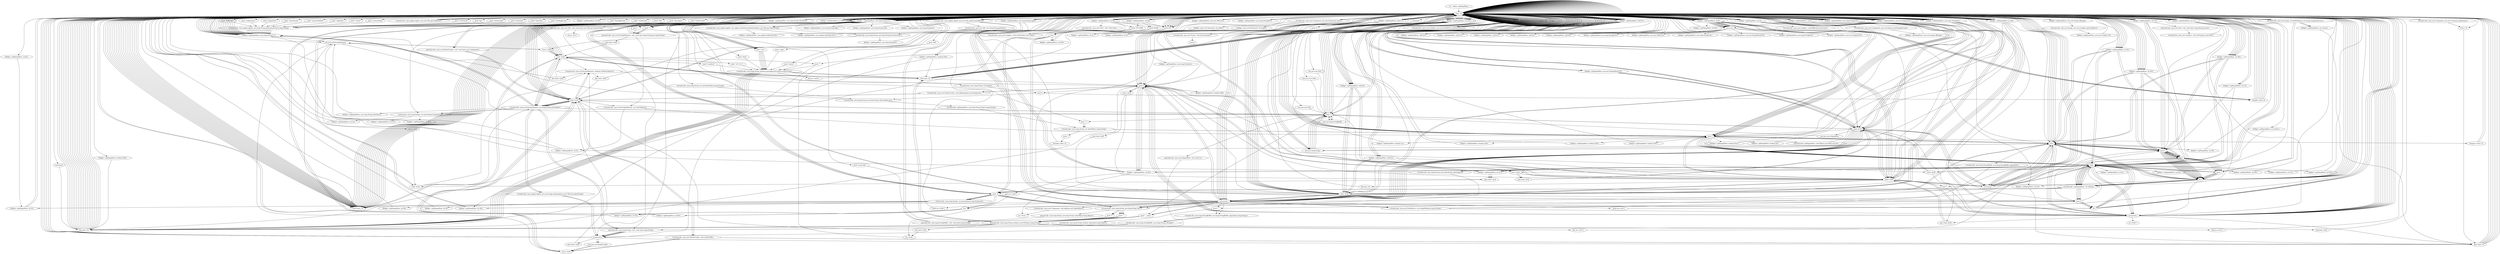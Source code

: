 digraph "" {
    "r0 := @this: apPopupMenu"
    "load.r r0"
    "r0 := @this: apPopupMenu"->"load.r r0";
    "load.r r0"->"load.r r0";
    "push \"key\""
    "load.r r0"->"push \"key\"";
    "virtualinvoke <java.applet.Applet: java.lang.String getParameter(java.lang.String)>"
    "push \"key\""->"virtualinvoke <java.applet.Applet: java.lang.String getParameter(java.lang.String)>";
    "fieldput <apPopupMenu: java.lang.String I11>"
    "virtualinvoke <java.applet.Applet: java.lang.String getParameter(java.lang.String)>"->"fieldput <apPopupMenu: java.lang.String I11>";
    "fieldput <apPopupMenu: java.lang.String I11>"->"load.r r0";
    "fieldget <apPopupMenu: java.lang.String I11>"
    "load.r r0"->"fieldget <apPopupMenu: java.lang.String I11>";
    "ifnull load.r r0"
    "fieldget <apPopupMenu: java.lang.String I11>"->"ifnull load.r r0";
    "ifnull load.r r0"->"load.r r0";
    "load.r r0"->"fieldget <apPopupMenu: java.lang.String I11>";
    "virtualinvoke <java.lang.String: int length()>"
    "fieldget <apPopupMenu: java.lang.String I11>"->"virtualinvoke <java.lang.String: int length()>";
    "push 6"
    "virtualinvoke <java.lang.String: int length()>"->"push 6";
    "ifcmplt.i load.r r0"
    "push 6"->"ifcmplt.i load.r r0";
    "ifcmplt.i load.r r0"->"load.r r0";
    "load.r r0"->"load.r r0";
    "load.r r0"->"fieldget <apPopupMenu: java.lang.String I11>";
    "virtualinvoke <java.lang.String: java.lang.String toLowerCase()>"
    "fieldget <apPopupMenu: java.lang.String I11>"->"virtualinvoke <java.lang.String: java.lang.String toLowerCase()>";
    "fieldput <apPopupMenu: java.lang.String ho>"
    "virtualinvoke <java.lang.String: java.lang.String toLowerCase()>"->"fieldput <apPopupMenu: java.lang.String ho>";
    "fieldput <apPopupMenu: java.lang.String ho>"->"load.r r0";
    "virtualinvoke <java.applet.Applet: java.net.URL getDocumentBase()>"
    "load.r r0"->"virtualinvoke <java.applet.Applet: java.net.URL getDocumentBase()>";
    "virtualinvoke <java.net.URL: java.lang.String getHost()>"
    "virtualinvoke <java.applet.Applet: java.net.URL getDocumentBase()>"->"virtualinvoke <java.net.URL: java.lang.String getHost()>";
    "virtualinvoke <java.net.URL: java.lang.String getHost()>"->"virtualinvoke <java.lang.String: java.lang.String toLowerCase()>";
    "store.r $r29"
    "virtualinvoke <java.lang.String: java.lang.String toLowerCase()>"->"store.r $r29";
    "load.r $r29"
    "store.r $r29"->"load.r $r29";
    "load.r $r29"->"ifnull load.r r0";
    "ifnull load.r r0"->"load.r $r29";
    "push \"localhost\""
    "load.r $r29"->"push \"localhost\"";
    "virtualinvoke <java.lang.String: boolean equalsIgnoreCase(java.lang.String)>"
    "push \"localhost\""->"virtualinvoke <java.lang.String: boolean equalsIgnoreCase(java.lang.String)>";
    "ifne load.r r0"
    "virtualinvoke <java.lang.String: boolean equalsIgnoreCase(java.lang.String)>"->"ifne load.r r0";
    "ifne load.r r0"->"load.r $r29";
    "push \"127.0.0.1\""
    "load.r $r29"->"push \"127.0.0.1\"";
    "push \"127.0.0.1\""->"virtualinvoke <java.lang.String: boolean equalsIgnoreCase(java.lang.String)>";
    "virtualinvoke <java.lang.String: boolean equalsIgnoreCase(java.lang.String)>"->"ifne load.r r0";
    "ifne load.r r0"->"load.r $r29";
    "push \"\""
    "load.r $r29"->"push \"\"";
    "push \"\""->"virtualinvoke <java.lang.String: boolean equalsIgnoreCase(java.lang.String)>";
    "virtualinvoke <java.lang.String: boolean equalsIgnoreCase(java.lang.String)>"->"ifne load.r r0";
    "ifne load.r r0"->"load.r $r29";
    "load.r $r29"->"load.r r0";
    "load.r r0"->"load.r r0";
    "fieldget <apPopupMenu: java.lang.String ho>"
    "load.r r0"->"fieldget <apPopupMenu: java.lang.String ho>";
    "push 0"
    "fieldget <apPopupMenu: java.lang.String ho>"->"push 0";
    "push 0"->"push 6";
    "virtualinvoke <java.lang.String: java.lang.String substring(int,int)>"
    "push 6"->"virtualinvoke <java.lang.String: java.lang.String substring(int,int)>";
    "virtualinvoke <apPopupMenu: java.lang.String hO(java.lang.String)>"
    "virtualinvoke <java.lang.String: java.lang.String substring(int,int)>"->"virtualinvoke <apPopupMenu: java.lang.String hO(java.lang.String)>";
    "virtualinvoke <java.lang.String: int indexOf(java.lang.String)>"
    "virtualinvoke <apPopupMenu: java.lang.String hO(java.lang.String)>"->"virtualinvoke <java.lang.String: int indexOf(java.lang.String)>";
    "push -1"
    "virtualinvoke <java.lang.String: int indexOf(java.lang.String)>"->"push -1";
    "ifcmpeq.i load.r r0"
    "push -1"->"ifcmpeq.i load.r r0";
    "ifcmpeq.i load.r r0"->"load.r r0";
    "push 1"
    "load.r r0"->"push 1";
    "fieldput <apPopupMenu: boolean oo>"
    "push 1"->"fieldput <apPopupMenu: boolean oo>";
    "fieldput <apPopupMenu: boolean oo>"->"load.r r0";
    "load.r r0"->"load.r r0";
    "virtualinvoke <java.awt.Component: java.awt.Dimension size()>"
    "load.r r0"->"virtualinvoke <java.awt.Component: java.awt.Dimension size()>";
    "fieldget <java.awt.Dimension: int width>"
    "virtualinvoke <java.awt.Component: java.awt.Dimension size()>"->"fieldget <java.awt.Dimension: int width>";
    "fieldput <apPopupMenu: int I1>"
    "fieldget <java.awt.Dimension: int width>"->"fieldput <apPopupMenu: int I1>";
    "fieldput <apPopupMenu: int I1>"->"load.r r0";
    "load.r r0"->"load.r r0";
    "load.r r0"->"virtualinvoke <java.awt.Component: java.awt.Dimension size()>";
    "fieldget <java.awt.Dimension: int height>"
    "virtualinvoke <java.awt.Component: java.awt.Dimension size()>"->"fieldget <java.awt.Dimension: int height>";
    "fieldput <apPopupMenu: int Il>"
    "fieldget <java.awt.Dimension: int height>"->"fieldput <apPopupMenu: int Il>";
    "fieldput <apPopupMenu: int Il>"->"load.r r0";
    "load.r r0"->"load.r r0";
    "push \"buttonType\""
    "load.r r0"->"push \"buttonType\"";
    "push \"buttonType\""->"virtualinvoke <java.applet.Applet: java.lang.String getParameter(java.lang.String)>";
    "virtualinvoke <java.applet.Applet: java.lang.String getParameter(java.lang.String)>"->"fieldput <apPopupMenu: java.lang.String I11>";
    "fieldput <apPopupMenu: java.lang.String I11>"->"load.r r0";
    "load.r r0"->"fieldget <apPopupMenu: java.lang.String I11>";
    "fieldget <apPopupMenu: java.lang.String I11>"->"ifnull load.r r0";
    "ifnull load.r r0"->"load.r r0";
    "load.r r0"->"load.r r0";
    "load.r r0"->"fieldget <apPopupMenu: java.lang.String I11>";
    "staticinvoke <java.lang.Integer: int parseInt(java.lang.String)>"
    "fieldget <apPopupMenu: java.lang.String I11>"->"staticinvoke <java.lang.Integer: int parseInt(java.lang.String)>";
    "fieldput <apPopupMenu: int lO>"
    "staticinvoke <java.lang.Integer: int parseInt(java.lang.String)>"->"fieldput <apPopupMenu: int lO>";
    "fieldput <apPopupMenu: int lO>"->"load.r r0";
    "load.r r0"->"load.r r0";
    "push \"backColor\""
    "load.r r0"->"push \"backColor\"";
    "push \"backColor\""->"virtualinvoke <java.applet.Applet: java.lang.String getParameter(java.lang.String)>";
    "virtualinvoke <java.applet.Applet: java.lang.String getParameter(java.lang.String)>"->"fieldput <apPopupMenu: java.lang.String I11>";
    "fieldput <apPopupMenu: java.lang.String I11>"->"load.r r0";
    "load.r r0"->"fieldget <apPopupMenu: java.lang.String I11>";
    "fieldget <apPopupMenu: java.lang.String I11>"->"ifnull load.r r0";
    "ifnull load.r r0"->"load.r r0";
    "load.r r0"->"load.r r0";
    "load.r r0"->"fieldget <apPopupMenu: java.lang.String I11>";
    "push 16"
    "fieldget <apPopupMenu: java.lang.String I11>"->"push 16";
    "staticinvoke <java.lang.Integer: int parseInt(java.lang.String,int)>"
    "push 16"->"staticinvoke <java.lang.Integer: int parseInt(java.lang.String,int)>";
    "fieldput <apPopupMenu: int Il0>"
    "staticinvoke <java.lang.Integer: int parseInt(java.lang.String,int)>"->"fieldput <apPopupMenu: int Il0>";
    "fieldput <apPopupMenu: int Il0>"->"load.r r0";
    "load.r r0"->"load.r r0";
    "fieldget <apPopupMenu: int Il0>"
    "load.r r0"->"fieldget <apPopupMenu: int Il0>";
    "fieldput <apPopupMenu: int II0>"
    "fieldget <apPopupMenu: int Il0>"->"fieldput <apPopupMenu: int II0>";
    "fieldput <apPopupMenu: int II0>"->"load.r r0";
    "load.r r0"->"load.r r0";
    "push \"fontColor\""
    "load.r r0"->"push \"fontColor\"";
    "push \"fontColor\""->"virtualinvoke <java.applet.Applet: java.lang.String getParameter(java.lang.String)>";
    "virtualinvoke <java.applet.Applet: java.lang.String getParameter(java.lang.String)>"->"fieldput <apPopupMenu: java.lang.String I11>";
    "fieldput <apPopupMenu: java.lang.String I11>"->"load.r r0";
    "load.r r0"->"fieldget <apPopupMenu: java.lang.String I11>";
    "fieldget <apPopupMenu: java.lang.String I11>"->"ifnull load.r r0";
    "ifnull load.r r0"->"load.r r0";
    "load.r r0"->"load.r r0";
    "load.r r0"->"fieldget <apPopupMenu: java.lang.String I11>";
    "fieldget <apPopupMenu: java.lang.String I11>"->"push 16";
    "push 16"->"staticinvoke <java.lang.Integer: int parseInt(java.lang.String,int)>";
    "fieldput <apPopupMenu: int l0>"
    "staticinvoke <java.lang.Integer: int parseInt(java.lang.String,int)>"->"fieldput <apPopupMenu: int l0>";
    "fieldput <apPopupMenu: int l0>"->"load.r r0";
    "load.r r0"->"load.r r0";
    "fieldget <apPopupMenu: int l0>"
    "load.r r0"->"fieldget <apPopupMenu: int l0>";
    "fieldput <apPopupMenu: int I0>"
    "fieldget <apPopupMenu: int l0>"->"fieldput <apPopupMenu: int I0>";
    "fieldput <apPopupMenu: int I0>"->"load.r r0";
    "load.r r0"->"load.r r0";
    "push \"backHighColor\""
    "load.r r0"->"push \"backHighColor\"";
    "push \"backHighColor\""->"virtualinvoke <java.applet.Applet: java.lang.String getParameter(java.lang.String)>";
    "virtualinvoke <java.applet.Applet: java.lang.String getParameter(java.lang.String)>"->"fieldput <apPopupMenu: java.lang.String I11>";
    "fieldput <apPopupMenu: java.lang.String I11>"->"load.r r0";
    "load.r r0"->"fieldget <apPopupMenu: java.lang.String I11>";
    "fieldget <apPopupMenu: java.lang.String I11>"->"ifnull load.r r0";
    "ifnull load.r r0"->"load.r r0";
    "load.r r0"->"load.r r0";
    "load.r r0"->"fieldget <apPopupMenu: java.lang.String I11>";
    "fieldget <apPopupMenu: java.lang.String I11>"->"push 16";
    "push 16"->"staticinvoke <java.lang.Integer: int parseInt(java.lang.String,int)>";
    "staticinvoke <java.lang.Integer: int parseInt(java.lang.String,int)>"->"fieldput <apPopupMenu: int II0>";
    "fieldput <apPopupMenu: int II0>"->"load.r r0";
    "load.r r0"->"load.r r0";
    "push \"fontHighColor\""
    "load.r r0"->"push \"fontHighColor\"";
    "push \"fontHighColor\""->"virtualinvoke <java.applet.Applet: java.lang.String getParameter(java.lang.String)>";
    "virtualinvoke <java.applet.Applet: java.lang.String getParameter(java.lang.String)>"->"fieldput <apPopupMenu: java.lang.String I11>";
    "fieldput <apPopupMenu: java.lang.String I11>"->"load.r r0";
    "load.r r0"->"fieldget <apPopupMenu: java.lang.String I11>";
    "fieldget <apPopupMenu: java.lang.String I11>"->"ifnull load.r r0";
    "ifnull load.r r0"->"load.r r0";
    "load.r r0"->"load.r r0";
    "load.r r0"->"fieldget <apPopupMenu: java.lang.String I11>";
    "fieldget <apPopupMenu: java.lang.String I11>"->"push 16";
    "push 16"->"staticinvoke <java.lang.Integer: int parseInt(java.lang.String,int)>";
    "staticinvoke <java.lang.Integer: int parseInt(java.lang.String,int)>"->"fieldput <apPopupMenu: int I0>";
    "fieldput <apPopupMenu: int I0>"->"load.r r0";
    "load.r r0"->"load.r r0";
    "push \"isHorizontal\""
    "load.r r0"->"push \"isHorizontal\"";
    "push \"isHorizontal\""->"virtualinvoke <java.applet.Applet: java.lang.String getParameter(java.lang.String)>";
    "virtualinvoke <java.applet.Applet: java.lang.String getParameter(java.lang.String)>"->"fieldput <apPopupMenu: java.lang.String I11>";
    "fieldput <apPopupMenu: java.lang.String I11>"->"load.r r0";
    "load.r r0"->"fieldget <apPopupMenu: java.lang.String I11>";
    "fieldget <apPopupMenu: java.lang.String I11>"->"ifnull load.r r0";
    "ifnull load.r r0"->"load.r r0";
    "load.r r0"->"fieldget <apPopupMenu: java.lang.String I11>";
    "push \"true\""
    "fieldget <apPopupMenu: java.lang.String I11>"->"push \"true\"";
    "push \"true\""->"virtualinvoke <java.lang.String: boolean equalsIgnoreCase(java.lang.String)>";
    "ifeq load.r r0"
    "virtualinvoke <java.lang.String: boolean equalsIgnoreCase(java.lang.String)>"->"ifeq load.r r0";
    "ifeq load.r r0"->"load.r r0";
    "load.r r0"->"push 1";
    "fieldput <apPopupMenu: boolean lO0>"
    "push 1"->"fieldput <apPopupMenu: boolean lO0>";
    "fieldput <apPopupMenu: boolean lO0>"->"load.r r0";
    "load.r r0"->"load.r r0";
    "push \"3DBorder\""
    "load.r r0"->"push \"3DBorder\"";
    "push \"3DBorder\""->"virtualinvoke <java.applet.Applet: java.lang.String getParameter(java.lang.String)>";
    "virtualinvoke <java.applet.Applet: java.lang.String getParameter(java.lang.String)>"->"fieldput <apPopupMenu: java.lang.String I11>";
    "fieldput <apPopupMenu: java.lang.String I11>"->"load.r r0";
    "load.r r0"->"fieldget <apPopupMenu: java.lang.String I11>";
    "fieldget <apPopupMenu: java.lang.String I11>"->"ifnull load.r r0";
    "ifnull load.r r0"->"load.r r0";
    "load.r r0"->"fieldget <apPopupMenu: java.lang.String I11>";
    "fieldget <apPopupMenu: java.lang.String I11>"->"push \"true\"";
    "push \"true\""->"virtualinvoke <java.lang.String: boolean equalsIgnoreCase(java.lang.String)>";
    "virtualinvoke <java.lang.String: boolean equalsIgnoreCase(java.lang.String)>"->"ifeq load.r r0";
    "ifeq load.r r0"->"load.r r0";
    "load.r r0"->"push 1";
    "fieldput <apPopupMenu: boolean lOOl>"
    "push 1"->"fieldput <apPopupMenu: boolean lOOl>";
    "fieldput <apPopupMenu: boolean lOOl>"->"load.r r0";
    "load.r r0"->"load.r r0";
    "push \"solidArrows\""
    "load.r r0"->"push \"solidArrows\"";
    "push \"solidArrows\""->"virtualinvoke <java.applet.Applet: java.lang.String getParameter(java.lang.String)>";
    "virtualinvoke <java.applet.Applet: java.lang.String getParameter(java.lang.String)>"->"fieldput <apPopupMenu: java.lang.String I11>";
    "fieldput <apPopupMenu: java.lang.String I11>"->"load.r r0";
    "load.r r0"->"fieldget <apPopupMenu: java.lang.String I11>";
    "fieldget <apPopupMenu: java.lang.String I11>"->"ifnull load.r r0";
    "ifnull load.r r0"->"load.r r0";
    "load.r r0"->"fieldget <apPopupMenu: java.lang.String I11>";
    "fieldget <apPopupMenu: java.lang.String I11>"->"push \"true\"";
    "push \"true\""->"virtualinvoke <java.lang.String: boolean equalsIgnoreCase(java.lang.String)>";
    "virtualinvoke <java.lang.String: boolean equalsIgnoreCase(java.lang.String)>"->"ifeq load.r r0";
    "ifeq load.r r0"->"load.r r0";
    "load.r r0"->"push 1";
    "fieldput <apPopupMenu: boolean lO01>"
    "push 1"->"fieldput <apPopupMenu: boolean lO01>";
    "fieldput <apPopupMenu: boolean lO01>"->"load.r r0";
    "load.r r0"->"load.r r0";
    "push \"popupOver\""
    "load.r r0"->"push \"popupOver\"";
    "push \"popupOver\""->"virtualinvoke <java.applet.Applet: java.lang.String getParameter(java.lang.String)>";
    "virtualinvoke <java.applet.Applet: java.lang.String getParameter(java.lang.String)>"->"fieldput <apPopupMenu: java.lang.String I11>";
    "fieldput <apPopupMenu: java.lang.String I11>"->"load.r r0";
    "load.r r0"->"fieldget <apPopupMenu: java.lang.String I11>";
    "fieldget <apPopupMenu: java.lang.String I11>"->"ifnull load.r r0";
    "ifnull load.r r0"->"load.r r0";
    "load.r r0"->"fieldget <apPopupMenu: java.lang.String I11>";
    "fieldget <apPopupMenu: java.lang.String I11>"->"push \"true\"";
    "push \"true\""->"virtualinvoke <java.lang.String: boolean equalsIgnoreCase(java.lang.String)>";
    "virtualinvoke <java.lang.String: boolean equalsIgnoreCase(java.lang.String)>"->"ifeq load.r r0";
    "ifeq load.r r0"->"load.r r0";
    "load.r r0"->"push 1";
    "fieldput <apPopupMenu: boolean lOo1>"
    "push 1"->"fieldput <apPopupMenu: boolean lOo1>";
    "fieldput <apPopupMenu: boolean lOo1>"->"load.r r0";
    "load.r r0"->"load.r r0";
    "push \"showArrows\""
    "load.r r0"->"push \"showArrows\"";
    "push \"showArrows\""->"virtualinvoke <java.applet.Applet: java.lang.String getParameter(java.lang.String)>";
    "virtualinvoke <java.applet.Applet: java.lang.String getParameter(java.lang.String)>"->"fieldput <apPopupMenu: java.lang.String I11>";
    "fieldput <apPopupMenu: java.lang.String I11>"->"load.r r0";
    "load.r r0"->"fieldget <apPopupMenu: java.lang.String I11>";
    "fieldget <apPopupMenu: java.lang.String I11>"->"ifnull load.r r0";
    "ifnull load.r r0"->"load.r r0";
    "load.r r0"->"fieldget <apPopupMenu: java.lang.String I11>";
    "push \"false\""
    "fieldget <apPopupMenu: java.lang.String I11>"->"push \"false\"";
    "push \"false\""->"virtualinvoke <java.lang.String: boolean equalsIgnoreCase(java.lang.String)>";
    "virtualinvoke <java.lang.String: boolean equalsIgnoreCase(java.lang.String)>"->"ifeq load.r r0";
    "ifeq load.r r0"->"load.r r0";
    "load.r r0"->"push 0";
    "fieldput <apPopupMenu: boolean lO0l>"
    "push 0"->"fieldput <apPopupMenu: boolean lO0l>";
    "fieldput <apPopupMenu: boolean lO0l>"->"load.r r0";
    "load.r r0"->"load.r r0";
    "push \"systemSubFont\""
    "load.r r0"->"push \"systemSubFont\"";
    "push \"systemSubFont\""->"virtualinvoke <java.applet.Applet: java.lang.String getParameter(java.lang.String)>";
    "virtualinvoke <java.applet.Applet: java.lang.String getParameter(java.lang.String)>"->"fieldput <apPopupMenu: java.lang.String I11>";
    "fieldput <apPopupMenu: java.lang.String I11>"->"load.r r0";
    "load.r r0"->"fieldget <apPopupMenu: java.lang.String I11>";
    "fieldget <apPopupMenu: java.lang.String I11>"->"ifnull load.r r0";
    "ifnull load.r r0"->"load.r r0";
    "load.r r0"->"fieldget <apPopupMenu: java.lang.String I11>";
    "fieldget <apPopupMenu: java.lang.String I11>"->"push \"true\"";
    "push \"true\""->"virtualinvoke <java.lang.String: boolean equalsIgnoreCase(java.lang.String)>";
    "virtualinvoke <java.lang.String: boolean equalsIgnoreCase(java.lang.String)>"->"ifeq load.r r0";
    "ifeq load.r r0"->"load.r r0";
    "load.r r0"->"push 1";
    "fieldput <apPopupMenu: boolean llo>"
    "push 1"->"fieldput <apPopupMenu: boolean llo>";
    "fieldput <apPopupMenu: boolean llo>"->"load.r r0";
    "load.r r0"->"load.r r0";
    "push \"alignText\""
    "load.r r0"->"push \"alignText\"";
    "push \"alignText\""->"virtualinvoke <java.applet.Applet: java.lang.String getParameter(java.lang.String)>";
    "virtualinvoke <java.applet.Applet: java.lang.String getParameter(java.lang.String)>"->"fieldput <apPopupMenu: java.lang.String I11>";
    "fieldput <apPopupMenu: java.lang.String I11>"->"load.r r0";
    "load.r r0"->"fieldget <apPopupMenu: java.lang.String I11>";
    "fieldget <apPopupMenu: java.lang.String I11>"->"ifnull load.r r0";
    "ifnull load.r r0"->"load.r r0";
    "load.r r0"->"load.r r0";
    "load.r r0"->"fieldget <apPopupMenu: java.lang.String I11>";
    "fieldput <apPopupMenu: java.lang.String align>"
    "fieldget <apPopupMenu: java.lang.String I11>"->"fieldput <apPopupMenu: java.lang.String align>";
    "fieldput <apPopupMenu: java.lang.String align>"->"load.r r0";
    "load.r r0"->"load.r r0";
    "push \"status\""
    "load.r r0"->"push \"status\"";
    "push \"status\""->"virtualinvoke <java.applet.Applet: java.lang.String getParameter(java.lang.String)>";
    "virtualinvoke <java.applet.Applet: java.lang.String getParameter(java.lang.String)>"->"fieldput <apPopupMenu: java.lang.String I11>";
    "fieldput <apPopupMenu: java.lang.String I11>"->"load.r r0";
    "load.r r0"->"fieldget <apPopupMenu: java.lang.String I11>";
    "fieldget <apPopupMenu: java.lang.String I11>"->"ifnull load.r r0";
    "ifnull load.r r0"->"load.r r0";
    "load.r r0"->"load.r r0";
    "load.r r0"->"fieldget <apPopupMenu: java.lang.String I11>";
    "fieldput <apPopupMenu: java.lang.String stat>"
    "fieldget <apPopupMenu: java.lang.String I11>"->"fieldput <apPopupMenu: java.lang.String stat>";
    "fieldput <apPopupMenu: java.lang.String stat>"->"load.r r0";
    "load.r r0"->"load.r r0";
    "push \"statusString\""
    "load.r r0"->"push \"statusString\"";
    "push \"statusString\""->"virtualinvoke <java.applet.Applet: java.lang.String getParameter(java.lang.String)>";
    "virtualinvoke <java.applet.Applet: java.lang.String getParameter(java.lang.String)>"->"fieldput <apPopupMenu: java.lang.String I11>";
    "fieldput <apPopupMenu: java.lang.String I11>"->"load.r r0";
    "load.r r0"->"fieldget <apPopupMenu: java.lang.String I11>";
    "fieldget <apPopupMenu: java.lang.String I11>"->"ifnull load.r r0";
    "ifnull load.r r0"->"load.r r0";
    "load.r r0"->"load.r r0";
    "load.r r0"->"fieldget <apPopupMenu: java.lang.String I11>";
    "fieldput <apPopupMenu: java.lang.String lIo>"
    "fieldget <apPopupMenu: java.lang.String I11>"->"fieldput <apPopupMenu: java.lang.String lIo>";
    "fieldput <apPopupMenu: java.lang.String lIo>"->"load.r r0";
    "load.r r0"->"load.r r0";
    "push \"overSound\""
    "load.r r0"->"push \"overSound\"";
    "push \"overSound\""->"virtualinvoke <java.applet.Applet: java.lang.String getParameter(java.lang.String)>";
    "virtualinvoke <java.applet.Applet: java.lang.String getParameter(java.lang.String)>"->"fieldput <apPopupMenu: java.lang.String I11>";
    "fieldput <apPopupMenu: java.lang.String I11>"->"load.r r0";
    "load.r r0"->"fieldget <apPopupMenu: java.lang.String I11>";
    "fieldget <apPopupMenu: java.lang.String I11>"->"ifnull load.r r0";
    "ifnull load.r r0"->"load.r r0";
    "load.r r0"->"load.r r0";
    "load.r r0"->"load.r r0";
    "virtualinvoke <java.applet.Applet: java.net.URL getCodeBase()>"
    "load.r r0"->"virtualinvoke <java.applet.Applet: java.net.URL getCodeBase()>";
    "virtualinvoke <java.applet.Applet: java.net.URL getCodeBase()>"->"load.r r0";
    "load.r r0"->"fieldget <apPopupMenu: java.lang.String I11>";
    "virtualinvoke <java.applet.Applet: java.applet.AudioClip getAudioClip(java.net.URL,java.lang.String)>"
    "fieldget <apPopupMenu: java.lang.String I11>"->"virtualinvoke <java.applet.Applet: java.applet.AudioClip getAudioClip(java.net.URL,java.lang.String)>";
    "fieldput <apPopupMenu: java.applet.AudioClip lOol>"
    "virtualinvoke <java.applet.Applet: java.applet.AudioClip getAudioClip(java.net.URL,java.lang.String)>"->"fieldput <apPopupMenu: java.applet.AudioClip lOol>";
    "fieldput <apPopupMenu: java.applet.AudioClip lOol>"->"load.r r0";
    "load.r r0"->"load.r r0";
    "push \"clickSound\""
    "load.r r0"->"push \"clickSound\"";
    "push \"clickSound\""->"virtualinvoke <java.applet.Applet: java.lang.String getParameter(java.lang.String)>";
    "virtualinvoke <java.applet.Applet: java.lang.String getParameter(java.lang.String)>"->"fieldput <apPopupMenu: java.lang.String I11>";
    "fieldput <apPopupMenu: java.lang.String I11>"->"load.r r0";
    "load.r r0"->"fieldget <apPopupMenu: java.lang.String I11>";
    "fieldget <apPopupMenu: java.lang.String I11>"->"ifnull load.r r0";
    "ifnull load.r r0"->"load.r r0";
    "load.r r0"->"load.r r0";
    "load.r r0"->"load.r r0";
    "load.r r0"->"virtualinvoke <java.applet.Applet: java.net.URL getCodeBase()>";
    "virtualinvoke <java.applet.Applet: java.net.URL getCodeBase()>"->"load.r r0";
    "load.r r0"->"fieldget <apPopupMenu: java.lang.String I11>";
    "fieldget <apPopupMenu: java.lang.String I11>"->"virtualinvoke <java.applet.Applet: java.applet.AudioClip getAudioClip(java.net.URL,java.lang.String)>";
    "fieldput <apPopupMenu: java.applet.AudioClip lO1l>"
    "virtualinvoke <java.applet.Applet: java.applet.AudioClip getAudioClip(java.net.URL,java.lang.String)>"->"fieldput <apPopupMenu: java.applet.AudioClip lO1l>";
    "fieldput <apPopupMenu: java.applet.AudioClip lO1l>"->"load.r r0";
    "load.r r0"->"load.r r0";
    "push \"font\""
    "load.r r0"->"push \"font\"";
    "push \"font\""->"virtualinvoke <java.applet.Applet: java.lang.String getParameter(java.lang.String)>";
    "virtualinvoke <java.applet.Applet: java.lang.String getParameter(java.lang.String)>"->"fieldput <apPopupMenu: java.lang.String I11>";
    "fieldput <apPopupMenu: java.lang.String I11>"->"load.r r0";
    "load.r r0"->"fieldget <apPopupMenu: java.lang.String I11>";
    "fieldget <apPopupMenu: java.lang.String I11>"->"ifnull load.r r0";
    "new java.util.StringTokenizer"
    "ifnull load.r r0"->"new java.util.StringTokenizer";
    "new java.util.StringTokenizer"->"store.r $r29";
    "store.r $r29"->"load.r $r29";
    "load.r $r29"->"load.r r0";
    "load.r r0"->"fieldget <apPopupMenu: java.lang.String I11>";
    "push \",\""
    "fieldget <apPopupMenu: java.lang.String I11>"->"push \",\"";
    "specialinvoke <java.util.StringTokenizer: void <init>(java.lang.String,java.lang.String)>"
    "push \",\""->"specialinvoke <java.util.StringTokenizer: void <init>(java.lang.String,java.lang.String)>";
    "specialinvoke <java.util.StringTokenizer: void <init>(java.lang.String,java.lang.String)>"->"load.r r0";
    "load.r r0"->"load.r $r29";
    "virtualinvoke <java.util.StringTokenizer: java.lang.String nextToken()>"
    "load.r $r29"->"virtualinvoke <java.util.StringTokenizer: java.lang.String nextToken()>";
    "fieldput <apPopupMenu: java.lang.String sFontFace>"
    "virtualinvoke <java.util.StringTokenizer: java.lang.String nextToken()>"->"fieldput <apPopupMenu: java.lang.String sFontFace>";
    "fieldput <apPopupMenu: java.lang.String sFontFace>"->"load.r r0";
    "load.r r0"->"load.r $r29";
    "load.r $r29"->"virtualinvoke <java.util.StringTokenizer: java.lang.String nextToken()>";
    "virtualinvoke <java.util.StringTokenizer: java.lang.String nextToken()>"->"staticinvoke <java.lang.Integer: int parseInt(java.lang.String)>";
    "fieldput <apPopupMenu: int l1O>"
    "staticinvoke <java.lang.Integer: int parseInt(java.lang.String)>"->"fieldput <apPopupMenu: int l1O>";
    "fieldput <apPopupMenu: int l1O>"->"load.r r0";
    "load.r r0"->"load.r $r29";
    "load.r $r29"->"virtualinvoke <java.util.StringTokenizer: java.lang.String nextToken()>";
    "virtualinvoke <java.util.StringTokenizer: java.lang.String nextToken()>"->"staticinvoke <java.lang.Integer: int parseInt(java.lang.String)>";
    "fieldput <apPopupMenu: int llO>"
    "staticinvoke <java.lang.Integer: int parseInt(java.lang.String)>"->"fieldput <apPopupMenu: int llO>";
    "fieldput <apPopupMenu: int llO>"->"load.r r0";
    "load.r r0"->"load.r r0";
    "push \"menuItems\""
    "load.r r0"->"push \"menuItems\"";
    "push \"menuItems\""->"virtualinvoke <java.applet.Applet: java.lang.String getParameter(java.lang.String)>";
    "virtualinvoke <java.applet.Applet: java.lang.String getParameter(java.lang.String)>"->"fieldput <apPopupMenu: java.lang.String I11>";
    "fieldput <apPopupMenu: java.lang.String I11>"->"load.r r0";
    "load.r r0"->"load.r r0";
    "load.r r0"->"fieldget <apPopupMenu: java.lang.String I11>";
    "fieldget <apPopupMenu: java.lang.String I11>"->"push 0";
    "push 0"->"load.r r0";
    "load.r r0"->"fieldget <apPopupMenu: java.lang.String I11>";
    "push \"}\""
    "fieldget <apPopupMenu: java.lang.String I11>"->"push \"}\"";
    "virtualinvoke <java.lang.String: int lastIndexOf(java.lang.String)>"
    "push \"}\""->"virtualinvoke <java.lang.String: int lastIndexOf(java.lang.String)>";
    "virtualinvoke <java.lang.String: int lastIndexOf(java.lang.String)>"->"virtualinvoke <java.lang.String: java.lang.String substring(int,int)>";
    "virtualinvoke <java.lang.String: java.lang.String substring(int,int)>"->"fieldput <apPopupMenu: java.lang.String I11>";
    "fieldput <apPopupMenu: java.lang.String I11>"->"load.r r0";
    "load.r r0"->"new java.util.StringTokenizer";
    "dup1.r"
    "new java.util.StringTokenizer"->"dup1.r";
    "dup1.r"->"load.r r0";
    "load.r r0"->"fieldget <apPopupMenu: java.lang.String I11>";
    "fieldget <apPopupMenu: java.lang.String I11>"->"push \"}\"";
    "push \"}\""->"specialinvoke <java.util.StringTokenizer: void <init>(java.lang.String,java.lang.String)>";
    "virtualinvoke <java.util.StringTokenizer: int countTokens()>"
    "specialinvoke <java.util.StringTokenizer: void <init>(java.lang.String,java.lang.String)>"->"virtualinvoke <java.util.StringTokenizer: int countTokens()>";
    "fieldput <apPopupMenu: int lI>"
    "virtualinvoke <java.util.StringTokenizer: int countTokens()>"->"fieldput <apPopupMenu: int lI>";
    "fieldput <apPopupMenu: int lI>"->"new java.util.StringTokenizer";
    "new java.util.StringTokenizer"->"store.r $r29";
    "store.r $r29"->"load.r $r29";
    "load.r $r29"->"load.r r0";
    "load.r r0"->"fieldget <apPopupMenu: java.lang.String I11>";
    "fieldget <apPopupMenu: java.lang.String I11>"->"push \"}\"";
    "push \"}\""->"specialinvoke <java.util.StringTokenizer: void <init>(java.lang.String,java.lang.String)>";
    "goto load.r $r29"
    "specialinvoke <java.util.StringTokenizer: void <init>(java.lang.String,java.lang.String)>"->"goto load.r $r29";
    "goto load.r $r29"->"load.r $r29";
    "virtualinvoke <java.util.StringTokenizer: boolean hasMoreTokens()>"
    "load.r $r29"->"virtualinvoke <java.util.StringTokenizer: boolean hasMoreTokens()>";
    "ifne load.r $r29"
    "virtualinvoke <java.util.StringTokenizer: boolean hasMoreTokens()>"->"ifne load.r $r29";
    "ifne load.r $r29"->"new java.util.StringTokenizer";
    "store.r $r32"
    "new java.util.StringTokenizer"->"store.r $r32";
    "load.r $r32"
    "store.r $r32"->"load.r $r32";
    "load.r $r32"->"load.r r0";
    "load.r r0"->"fieldget <apPopupMenu: java.lang.String I11>";
    "fieldget <apPopupMenu: java.lang.String I11>"->"push \"}\"";
    "push \"}\""->"specialinvoke <java.util.StringTokenizer: void <init>(java.lang.String,java.lang.String)>";
    "specialinvoke <java.util.StringTokenizer: void <init>(java.lang.String,java.lang.String)>"->"load.r r0";
    "load.r r0"->"load.r r0";
    "fieldget <apPopupMenu: int lI>"
    "load.r r0"->"fieldget <apPopupMenu: int lI>";
    "fieldput <apPopupMenu: int ll0>"
    "fieldget <apPopupMenu: int lI>"->"fieldput <apPopupMenu: int ll0>";
    "fieldput <apPopupMenu: int ll0>"->"load.r r0";
    "load.r r0"->"load.r r0";
    "fieldget <apPopupMenu: int ll0>"
    "load.r r0"->"fieldget <apPopupMenu: int ll0>";
    "fieldget <apPopupMenu: int ll0>"->"load.r r0";
    "fieldget <apPopupMenu: int II>"
    "load.r r0"->"fieldget <apPopupMenu: int II>";
    "sub.i"
    "fieldget <apPopupMenu: int II>"->"sub.i";
    "sub.i"->"fieldput <apPopupMenu: int lI>";
    "fieldput <apPopupMenu: int lI>"->"load.r r0";
    "load.r r0"->"load.r r0";
    "load.r r0"->"fieldget <apPopupMenu: int lI>";
    "newarray"
    "fieldget <apPopupMenu: int lI>"->"newarray";
    "fieldput <apPopupMenu: int[] I1I>"
    "newarray"->"fieldput <apPopupMenu: int[] I1I>";
    "fieldput <apPopupMenu: int[] I1I>"->"load.r r0";
    "load.r r0"->"load.r r0";
    "load.r r0"->"fieldget <apPopupMenu: int lI>";
    "fieldget <apPopupMenu: int lI>"->"newarray";
    "fieldput <apPopupMenu: int[] l11>"
    "newarray"->"fieldput <apPopupMenu: int[] l11>";
    "fieldput <apPopupMenu: int[] l11>"->"load.r r0";
    "load.r r0"->"load.r r0";
    "load.r r0"->"fieldget <apPopupMenu: int lI>";
    "fieldget <apPopupMenu: int lI>"->"newarray";
    "fieldput <apPopupMenu: int[] l1l>"
    "newarray"->"fieldput <apPopupMenu: int[] l1l>";
    "fieldput <apPopupMenu: int[] l1l>"->"load.r r0";
    "load.r r0"->"load.r r0";
    "load.r r0"->"fieldget <apPopupMenu: int lI>";
    "fieldget <apPopupMenu: int lI>"->"newarray";
    "fieldput <apPopupMenu: int[] ll1>"
    "newarray"->"fieldput <apPopupMenu: int[] ll1>";
    "fieldput <apPopupMenu: int[] ll1>"->"load.r r0";
    "load.r r0"->"load.r r0";
    "load.r r0"->"fieldget <apPopupMenu: int lI>";
    "fieldget <apPopupMenu: int lI>"->"newarray";
    "fieldput <apPopupMenu: int[] lll>"
    "newarray"->"fieldput <apPopupMenu: int[] lll>";
    "fieldput <apPopupMenu: int[] lll>"->"load.r r0";
    "load.r r0"->"load.r r0";
    "load.r r0"->"fieldget <apPopupMenu: int lI>";
    "fieldget <apPopupMenu: int lI>"->"newarray";
    "fieldput <apPopupMenu: java.lang.String[] lI1>"
    "newarray"->"fieldput <apPopupMenu: java.lang.String[] lI1>";
    "fieldput <apPopupMenu: java.lang.String[] lI1>"->"load.r r0";
    "load.r r0"->"load.r r0";
    "load.r r0"->"fieldget <apPopupMenu: int lI>";
    "fieldget <apPopupMenu: int lI>"->"newarray";
    "fieldput <apPopupMenu: java.net.URL[] I1l>"
    "newarray"->"fieldput <apPopupMenu: java.net.URL[] I1l>";
    "fieldput <apPopupMenu: java.net.URL[] I1l>"->"load.r r0";
    "load.r r0"->"load.r r0";
    "load.r r0"->"fieldget <apPopupMenu: int lI>";
    "fieldget <apPopupMenu: int lI>"->"newarray";
    "fieldput <apPopupMenu: java.lang.String[] Il1>"
    "newarray"->"fieldput <apPopupMenu: java.lang.String[] Il1>";
    "fieldput <apPopupMenu: java.lang.String[] Il1>"->"load.r r0";
    "load.r r0"->"load.r r0";
    "load.r r0"->"fieldget <apPopupMenu: int lI>";
    "fieldget <apPopupMenu: int lI>"->"newarray";
    "fieldput <apPopupMenu: java.awt.PopupMenu[] Ill>"
    "newarray"->"fieldput <apPopupMenu: java.awt.PopupMenu[] Ill>";
    "fieldput <apPopupMenu: java.awt.PopupMenu[] Ill>"->"load.r r0";
    "load.r r0"->"load.r r0";
    "load.r r0"->"fieldget <apPopupMenu: int II>";
    "fieldget <apPopupMenu: int II>"->"newarray";
    "fieldput <apPopupMenu: java.lang.String[] llI>"
    "newarray"->"fieldput <apPopupMenu: java.lang.String[] llI>";
    "fieldput <apPopupMenu: java.lang.String[] llI>"->"load.r r0";
    "load.r r0"->"load.r r0";
    "load.r r0"->"fieldget <apPopupMenu: int lI>";
    "fieldget <apPopupMenu: int lI>"->"newarray";
    "fieldput <apPopupMenu: java.awt.Image[] lOl1>"
    "newarray"->"fieldput <apPopupMenu: java.awt.Image[] lOl1>";
    "fieldput <apPopupMenu: java.awt.Image[] lOl1>"->"load.r r0";
    "load.r r0"->"push 0";
    "fieldput <apPopupMenu: int lI0>"
    "push 0"->"fieldput <apPopupMenu: int lI0>";
    "fieldput <apPopupMenu: int lI0>"->"load.r r0";
    "load.r r0"->"push 0";
    "fieldput <apPopupMenu: int I10>"
    "push 0"->"fieldput <apPopupMenu: int I10>";
    "fieldput <apPopupMenu: int I10>"->"push 0";
    "store.i $r29"
    "push 0"->"store.i $r29";
    "goto load.r $r32"
    "store.i $r29"->"goto load.r $r32";
    "goto load.r $r32"->"load.r $r32";
    "load.r $r32"->"virtualinvoke <java.util.StringTokenizer: boolean hasMoreTokens()>";
    "virtualinvoke <java.util.StringTokenizer: boolean hasMoreTokens()>"->"ifne load.r r0";
    "ifne load.r r0"->"push 0";
    "store.i $r32"
    "push 0"->"store.i $r32";
    "goto load.i $r32"
    "store.i $r32"->"goto load.i $r32";
    "load.i $r32"
    "goto load.i $r32"->"load.i $r32";
    "load.i $r32"->"load.r r0";
    "load.r r0"->"fieldget <apPopupMenu: int lI>";
    "fieldget <apPopupMenu: int lI>"->"ifcmplt.i load.r r0";
    "ifcmplt.i load.r r0"->"load.r r0";
    "load.r r0"->"load.r r0";
    "fieldget <apPopupMenu: int II0>"
    "load.r r0"->"fieldget <apPopupMenu: int II0>";
    "push 16711680"
    "fieldget <apPopupMenu: int II0>"->"push 16711680";
    "and.i"
    "push 16711680"->"and.i";
    "and.i"->"push 16";
    "shr.i"
    "push 16"->"shr.i";
    "fieldput <apPopupMenu: int IO>"
    "shr.i"->"fieldput <apPopupMenu: int IO>";
    "fieldput <apPopupMenu: int IO>"->"load.r r0";
    "load.r r0"->"load.r r0";
    "load.r r0"->"fieldget <apPopupMenu: int II0>";
    "push 65280"
    "fieldget <apPopupMenu: int II0>"->"push 65280";
    "push 65280"->"and.i";
    "push 8"
    "and.i"->"push 8";
    "push 8"->"shr.i";
    "fieldput <apPopupMenu: int l00>"
    "shr.i"->"fieldput <apPopupMenu: int l00>";
    "fieldput <apPopupMenu: int l00>"->"load.r r0";
    "load.r r0"->"load.r r0";
    "load.r r0"->"fieldget <apPopupMenu: int II0>";
    "push 255"
    "fieldget <apPopupMenu: int II0>"->"push 255";
    "push 255"->"and.i";
    "fieldput <apPopupMenu: int l0O>"
    "and.i"->"fieldput <apPopupMenu: int l0O>";
    "fieldput <apPopupMenu: int l0O>"->"load.r r0";
    "load.r r0"->"load.r r0";
    "load.r r0"->"load.r r0";
    "fieldget <apPopupMenu: int IO>"
    "load.r r0"->"fieldget <apPopupMenu: int IO>";
    "push 2"
    "fieldget <apPopupMenu: int IO>"->"push 2";
    "mul.i"
    "push 2"->"mul.i";
    "push 3"
    "mul.i"->"push 3";
    "div.i"
    "push 3"->"div.i";
    "virtualinvoke <apPopupMenu: int l10(int)>"
    "div.i"->"virtualinvoke <apPopupMenu: int l10(int)>";
    "virtualinvoke <apPopupMenu: int l10(int)>"->"push 16";
    "shl.i"
    "push 16"->"shl.i";
    "shl.i"->"load.r r0";
    "load.r r0"->"load.r r0";
    "fieldget <apPopupMenu: int l00>"
    "load.r r0"->"fieldget <apPopupMenu: int l00>";
    "fieldget <apPopupMenu: int l00>"->"push 2";
    "push 2"->"mul.i";
    "mul.i"->"push 3";
    "push 3"->"div.i";
    "div.i"->"virtualinvoke <apPopupMenu: int l10(int)>";
    "virtualinvoke <apPopupMenu: int l10(int)>"->"push 8";
    "push 8"->"shl.i";
    "add.i"
    "shl.i"->"add.i";
    "add.i"->"load.r r0";
    "load.r r0"->"load.r r0";
    "fieldget <apPopupMenu: int l0O>"
    "load.r r0"->"fieldget <apPopupMenu: int l0O>";
    "fieldget <apPopupMenu: int l0O>"->"push 2";
    "push 2"->"mul.i";
    "mul.i"->"push 3";
    "push 3"->"div.i";
    "div.i"->"virtualinvoke <apPopupMenu: int l10(int)>";
    "virtualinvoke <apPopupMenu: int l10(int)>"->"add.i";
    "fieldput <apPopupMenu: int IlO>"
    "add.i"->"fieldput <apPopupMenu: int IlO>";
    "fieldput <apPopupMenu: int IlO>"->"load.r r0";
    "load.r r0"->"load.r r0";
    "load.r r0"->"push 255";
    "push 255"->"load.r r0";
    "load.r r0"->"fieldget <apPopupMenu: int IO>";
    "fieldget <apPopupMenu: int IO>"->"sub.i";
    "sub.i"->"push 2";
    "push 2"->"div.i";
    "div.i"->"load.r r0";
    "load.r r0"->"fieldget <apPopupMenu: int IO>";
    "fieldget <apPopupMenu: int IO>"->"add.i";
    "add.i"->"virtualinvoke <apPopupMenu: int l10(int)>";
    "virtualinvoke <apPopupMenu: int l10(int)>"->"push 16";
    "push 16"->"shl.i";
    "shl.i"->"load.r r0";
    "load.r r0"->"push 255";
    "push 255"->"load.r r0";
    "load.r r0"->"fieldget <apPopupMenu: int l00>";
    "fieldget <apPopupMenu: int l00>"->"sub.i";
    "sub.i"->"push 2";
    "push 2"->"div.i";
    "div.i"->"load.r r0";
    "load.r r0"->"fieldget <apPopupMenu: int l00>";
    "fieldget <apPopupMenu: int l00>"->"add.i";
    "add.i"->"virtualinvoke <apPopupMenu: int l10(int)>";
    "virtualinvoke <apPopupMenu: int l10(int)>"->"push 8";
    "push 8"->"shl.i";
    "shl.i"->"add.i";
    "add.i"->"load.r r0";
    "load.r r0"->"push 255";
    "push 255"->"load.r r0";
    "load.r r0"->"fieldget <apPopupMenu: int l0O>";
    "fieldget <apPopupMenu: int l0O>"->"sub.i";
    "sub.i"->"push 2";
    "push 2"->"div.i";
    "div.i"->"load.r r0";
    "load.r r0"->"fieldget <apPopupMenu: int l0O>";
    "fieldget <apPopupMenu: int l0O>"->"add.i";
    "add.i"->"virtualinvoke <apPopupMenu: int l10(int)>";
    "virtualinvoke <apPopupMenu: int l10(int)>"->"add.i";
    "fieldput <apPopupMenu: int IIO>"
    "add.i"->"fieldput <apPopupMenu: int IIO>";
    "fieldput <apPopupMenu: int IIO>"->"load.r r0";
    "load.r r0"->"load.r r0";
    "load.r r0"->"fieldget <apPopupMenu: int Il0>";
    "fieldget <apPopupMenu: int Il0>"->"push 16711680";
    "push 16711680"->"and.i";
    "and.i"->"push 16";
    "push 16"->"shr.i";
    "shr.i"->"fieldput <apPopupMenu: int IO>";
    "fieldput <apPopupMenu: int IO>"->"load.r r0";
    "load.r r0"->"load.r r0";
    "load.r r0"->"fieldget <apPopupMenu: int Il0>";
    "fieldget <apPopupMenu: int Il0>"->"push 65280";
    "push 65280"->"and.i";
    "and.i"->"push 8";
    "push 8"->"shr.i";
    "shr.i"->"fieldput <apPopupMenu: int l00>";
    "fieldput <apPopupMenu: int l00>"->"load.r r0";
    "load.r r0"->"load.r r0";
    "load.r r0"->"fieldget <apPopupMenu: int Il0>";
    "fieldget <apPopupMenu: int Il0>"->"push 255";
    "push 255"->"and.i";
    "and.i"->"fieldput <apPopupMenu: int l0O>";
    "fieldput <apPopupMenu: int l0O>"->"load.r r0";
    "load.r r0"->"load.r r0";
    "load.r r0"->"load.r r0";
    "load.r r0"->"fieldget <apPopupMenu: int IO>";
    "fieldget <apPopupMenu: int IO>"->"push 2";
    "push 2"->"mul.i";
    "mul.i"->"push 3";
    "push 3"->"div.i";
    "div.i"->"virtualinvoke <apPopupMenu: int l10(int)>";
    "virtualinvoke <apPopupMenu: int l10(int)>"->"push 16";
    "push 16"->"shl.i";
    "shl.i"->"load.r r0";
    "load.r r0"->"load.r r0";
    "load.r r0"->"fieldget <apPopupMenu: int l00>";
    "fieldget <apPopupMenu: int l00>"->"push 2";
    "push 2"->"mul.i";
    "mul.i"->"push 3";
    "push 3"->"div.i";
    "div.i"->"virtualinvoke <apPopupMenu: int l10(int)>";
    "virtualinvoke <apPopupMenu: int l10(int)>"->"push 8";
    "push 8"->"shl.i";
    "shl.i"->"add.i";
    "add.i"->"load.r r0";
    "load.r r0"->"load.r r0";
    "load.r r0"->"fieldget <apPopupMenu: int l0O>";
    "fieldget <apPopupMenu: int l0O>"->"push 2";
    "push 2"->"mul.i";
    "mul.i"->"push 3";
    "push 3"->"div.i";
    "div.i"->"virtualinvoke <apPopupMenu: int l10(int)>";
    "virtualinvoke <apPopupMenu: int l10(int)>"->"add.i";
    "fieldput <apPopupMenu: int I1O>"
    "add.i"->"fieldput <apPopupMenu: int I1O>";
    "fieldput <apPopupMenu: int I1O>"->"load.r r0";
    "load.r r0"->"load.r r0";
    "load.r r0"->"push 255";
    "push 255"->"load.r r0";
    "load.r r0"->"fieldget <apPopupMenu: int IO>";
    "fieldget <apPopupMenu: int IO>"->"sub.i";
    "sub.i"->"push 2";
    "push 2"->"div.i";
    "div.i"->"load.r r0";
    "load.r r0"->"fieldget <apPopupMenu: int IO>";
    "fieldget <apPopupMenu: int IO>"->"add.i";
    "add.i"->"virtualinvoke <apPopupMenu: int l10(int)>";
    "virtualinvoke <apPopupMenu: int l10(int)>"->"push 16";
    "push 16"->"shl.i";
    "shl.i"->"load.r r0";
    "load.r r0"->"push 255";
    "push 255"->"load.r r0";
    "load.r r0"->"fieldget <apPopupMenu: int l00>";
    "fieldget <apPopupMenu: int l00>"->"sub.i";
    "sub.i"->"push 2";
    "push 2"->"div.i";
    "div.i"->"load.r r0";
    "load.r r0"->"fieldget <apPopupMenu: int l00>";
    "fieldget <apPopupMenu: int l00>"->"add.i";
    "add.i"->"virtualinvoke <apPopupMenu: int l10(int)>";
    "virtualinvoke <apPopupMenu: int l10(int)>"->"push 8";
    "push 8"->"shl.i";
    "shl.i"->"add.i";
    "add.i"->"load.r r0";
    "load.r r0"->"push 255";
    "push 255"->"load.r r0";
    "load.r r0"->"fieldget <apPopupMenu: int l0O>";
    "fieldget <apPopupMenu: int l0O>"->"sub.i";
    "sub.i"->"push 2";
    "push 2"->"div.i";
    "div.i"->"load.r r0";
    "load.r r0"->"fieldget <apPopupMenu: int l0O>";
    "fieldget <apPopupMenu: int l0O>"->"add.i";
    "add.i"->"virtualinvoke <apPopupMenu: int l10(int)>";
    "virtualinvoke <apPopupMenu: int l10(int)>"->"add.i";
    "fieldput <apPopupMenu: int lIO>"
    "add.i"->"fieldput <apPopupMenu: int lIO>";
    "fieldput <apPopupMenu: int lIO>"->"load.r r0";
    "fieldget <apPopupMenu: boolean lO0>"
    "load.r r0"->"fieldget <apPopupMenu: boolean lO0>";
    "fieldget <apPopupMenu: boolean lO0>"->"ifne load.r r0";
    "ifne load.r r0"->"load.r r0";
    "load.r r0"->"load.r r0";
    "fieldget <apPopupMenu: int Il>"
    "load.r r0"->"fieldget <apPopupMenu: int Il>";
    "load.i $r29"
    "fieldget <apPopupMenu: int Il>"->"load.i $r29";
    "load.i $r29"->"push 8";
    "push 8"->"mul.i";
    "mul.i"->"sub.i";
    "sub.i"->"load.r r0";
    "load.r r0"->"fieldget <apPopupMenu: int lI>";
    "fieldget <apPopupMenu: int lI>"->"load.i $r29";
    "load.i $r29"->"sub.i";
    "sub.i"->"div.i";
    "fieldput <apPopupMenu: int l1I>"
    "div.i"->"fieldput <apPopupMenu: int l1I>";
    "goto load.r r0"
    "fieldput <apPopupMenu: int l1I>"->"goto load.r r0";
    "goto load.r r0"->"load.r r0";
    "load.r r0"->"load.r r0";
    "load.r r0"->"load.r r0";
    "fieldget <apPopupMenu: int I1>"
    "load.r r0"->"fieldget <apPopupMenu: int I1>";
    "fieldget <apPopupMenu: int I1>"->"load.r r0";
    "load.r r0"->"fieldget <apPopupMenu: int Il>";
    "virtualinvoke <java.awt.Component: java.awt.Image createImage(int,int)>"
    "fieldget <apPopupMenu: int Il>"->"virtualinvoke <java.awt.Component: java.awt.Image createImage(int,int)>";
    "fieldput <apPopupMenu: java.awt.Image offimage>"
    "virtualinvoke <java.awt.Component: java.awt.Image createImage(int,int)>"->"fieldput <apPopupMenu: java.awt.Image offimage>";
    "fieldput <apPopupMenu: java.awt.Image offimage>"->"load.r r0";
    "load.r r0"->"load.r r0";
    "fieldget <apPopupMenu: java.awt.Image offimage>"
    "load.r r0"->"fieldget <apPopupMenu: java.awt.Image offimage>";
    "virtualinvoke <java.awt.Image: java.awt.Graphics getGraphics()>"
    "fieldget <apPopupMenu: java.awt.Image offimage>"->"virtualinvoke <java.awt.Image: java.awt.Graphics getGraphics()>";
    "fieldput <apPopupMenu: java.awt.Graphics lIl>"
    "virtualinvoke <java.awt.Image: java.awt.Graphics getGraphics()>"->"fieldput <apPopupMenu: java.awt.Graphics lIl>";
    "fieldput <apPopupMenu: java.awt.Graphics lIl>"->"load.r r0";
    "fieldget <apPopupMenu: java.awt.Graphics lIl>"
    "load.r r0"->"fieldget <apPopupMenu: java.awt.Graphics lIl>";
    "new java.awt.Font"
    "fieldget <apPopupMenu: java.awt.Graphics lIl>"->"new java.awt.Font";
    "new java.awt.Font"->"dup1.r";
    "dup1.r"->"load.r r0";
    "fieldget <apPopupMenu: java.lang.String sFontFace>"
    "load.r r0"->"fieldget <apPopupMenu: java.lang.String sFontFace>";
    "fieldget <apPopupMenu: java.lang.String sFontFace>"->"load.r r0";
    "fieldget <apPopupMenu: int llO>"
    "load.r r0"->"fieldget <apPopupMenu: int llO>";
    "fieldget <apPopupMenu: int llO>"->"load.r r0";
    "fieldget <apPopupMenu: int l1O>"
    "load.r r0"->"fieldget <apPopupMenu: int l1O>";
    "specialinvoke <java.awt.Font: void <init>(java.lang.String,int,int)>"
    "fieldget <apPopupMenu: int l1O>"->"specialinvoke <java.awt.Font: void <init>(java.lang.String,int,int)>";
    "virtualinvoke <java.awt.Graphics: void setFont(java.awt.Font)>"
    "specialinvoke <java.awt.Font: void <init>(java.lang.String,int,int)>"->"virtualinvoke <java.awt.Graphics: void setFont(java.awt.Font)>";
    "virtualinvoke <java.awt.Graphics: void setFont(java.awt.Font)>"->"load.r r0";
    "load.r r0"->"load.r r0";
    "fieldget <apPopupMenu: int l1I>"
    "load.r r0"->"fieldget <apPopupMenu: int l1I>";
    "fieldget <apPopupMenu: int l1I>"->"push 2";
    "push 2"->"div.i";
    "div.i"->"load.r r0";
    "load.r r0"->"fieldget <apPopupMenu: int l1O>";
    "fieldget <apPopupMenu: int l1O>"->"push 2";
    "push 2"->"div.i";
    "div.i"->"add.i";
    "add.i"->"push 1";
    "push 1"->"sub.i";
    "fieldput <apPopupMenu: int lII>"
    "sub.i"->"fieldput <apPopupMenu: int lII>";
    "fieldput <apPopupMenu: int lII>"->"load.r r0";
    "load.r r0"->"fieldget <apPopupMenu: java.awt.Graphics lIl>";
    "new java.awt.Color"
    "fieldget <apPopupMenu: java.awt.Graphics lIl>"->"new java.awt.Color";
    "new java.awt.Color"->"dup1.r";
    "dup1.r"->"load.r r0";
    "load.r r0"->"fieldget <apPopupMenu: int Il0>";
    "specialinvoke <java.awt.Color: void <init>(int)>"
    "fieldget <apPopupMenu: int Il0>"->"specialinvoke <java.awt.Color: void <init>(int)>";
    "virtualinvoke <java.awt.Graphics: void setColor(java.awt.Color)>"
    "specialinvoke <java.awt.Color: void <init>(int)>"->"virtualinvoke <java.awt.Graphics: void setColor(java.awt.Color)>";
    "virtualinvoke <java.awt.Graphics: void setColor(java.awt.Color)>"->"load.r r0";
    "load.r r0"->"fieldget <apPopupMenu: java.awt.Graphics lIl>";
    "fieldget <apPopupMenu: java.awt.Graphics lIl>"->"push 0";
    "push 0"->"push 0";
    "push 0"->"load.r r0";
    "load.r r0"->"fieldget <apPopupMenu: int I1>";
    "fieldget <apPopupMenu: int I1>"->"load.r r0";
    "load.r r0"->"fieldget <apPopupMenu: int Il>";
    "virtualinvoke <java.awt.Graphics: void fillRect(int,int,int,int)>"
    "fieldget <apPopupMenu: int Il>"->"virtualinvoke <java.awt.Graphics: void fillRect(int,int,int,int)>";
    "virtualinvoke <java.awt.Graphics: void fillRect(int,int,int,int)>"->"load.r r0";
    "load.r r0"->"push 0";
    "push 0"->"fieldput <apPopupMenu: int lI0>";
    "fieldput <apPopupMenu: int lI0>"->"load.r r0";
    "load.r r0"->"fieldget <apPopupMenu: boolean lO0>";
    "fieldget <apPopupMenu: boolean lO0>"->"ifeq load.r r0";
    "ifeq load.r r0"->"push 0";
    "push 0"->"store.i $r32";
    "store.i $r32"->"goto load.i $r32";
    "goto load.i $r32"->"load.i $r32";
    "load.i $r32"->"load.r r0";
    "load.r r0"->"fieldget <apPopupMenu: int lI>";
    "fieldget <apPopupMenu: int lI>"->"ifcmplt.i load.r r0";
    "ifcmplt.i load.r r0"->"load.r r0";
    "fieldget <apPopupMenu: int[] l11>"
    "load.r r0"->"fieldget <apPopupMenu: int[] l11>";
    "fieldget <apPopupMenu: int[] l11>"->"push 0";
    "push 0"->"push 0";
    "arraywrite.i"
    "push 0"->"arraywrite.i";
    "arraywrite.i"->"push 0";
    "store.i $r49"
    "push 0"->"store.i $r49";
    "goto load.i $r49"
    "store.i $r49"->"goto load.i $r49";
    "load.i $r49"
    "goto load.i $r49"->"load.i $r49";
    "load.i $r49"->"load.r r0";
    "load.r r0"->"fieldget <apPopupMenu: int lI>";
    "fieldget <apPopupMenu: int lI>"->"ifcmplt.i load.r r0";
    "ifcmplt.i load.r r0"->"load.r r0";
    "fieldget <apPopupMenu: int[] ll1>"
    "load.r r0"->"fieldget <apPopupMenu: int[] ll1>";
    "fieldget <apPopupMenu: int[] ll1>"->"load.r r0";
    "load.r r0"->"fieldget <apPopupMenu: int lI>";
    "fieldget <apPopupMenu: int lI>"->"push 1";
    "push 1"->"sub.i";
    "sub.i"->"load.r r0";
    "load.r r0"->"fieldget <apPopupMenu: int I1>";
    "fieldget <apPopupMenu: int I1>"->"load.r r0";
    "load.r r0"->"fieldget <apPopupMenu: int[] l11>";
    "fieldget <apPopupMenu: int[] l11>"->"load.r r0";
    "load.r r0"->"fieldget <apPopupMenu: int lI>";
    "fieldget <apPopupMenu: int lI>"->"push 1";
    "push 1"->"sub.i";
    "arrayread.i"
    "sub.i"->"arrayread.i";
    "arrayread.i"->"sub.i";
    "sub.i"->"arraywrite.i";
    "arraywrite.i"->"goto load.r r0";
    "goto load.r r0"->"load.r r0";
    "store.r r0"
    "load.r r0"->"store.r r0";
    "store.r r0"->"goto load.r r0";
    "goto load.r r0"->"load.r r0";
    "load.r r0"->"ifnull load.r r0";
    "ifnull load.r r0"->"load.r r0";
    "instanceof"
    "load.r r0"->"instanceof";
    "instanceof"->"ifeq load.r r0";
    "ifeq load.r r0"->"load.r r0";
    "checkcast"
    "load.r r0"->"checkcast";
    "push 12"
    "checkcast"->"push 12";
    "virtualinvoke <java.awt.Frame: void setCursor(int)>"
    "push 12"->"virtualinvoke <java.awt.Frame: void setCursor(int)>";
    "return"
    "virtualinvoke <java.awt.Frame: void setCursor(int)>"->"return";
    "ifeq load.r r0"->"load.r r0";
    "virtualinvoke <java.awt.Component: java.awt.Container getParent()>"
    "load.r r0"->"virtualinvoke <java.awt.Component: java.awt.Container getParent()>";
    "virtualinvoke <java.awt.Component: java.awt.Container getParent()>"->"store.r r0";
    "ifcmplt.i load.r r0"->"load.r r0";
    "fieldget <apPopupMenu: int[] lll>"
    "load.r r0"->"fieldget <apPopupMenu: int[] lll>";
    "fieldget <apPopupMenu: int[] lll>"->"load.i $r49";
    "load.i $r49"->"load.r r0";
    "load.r r0"->"fieldget <apPopupMenu: int I1>";
    "push 7"
    "fieldget <apPopupMenu: int I1>"->"push 7";
    "push 7"->"load.i $r29";
    "load.i $r29"->"mul.i";
    "mul.i"->"sub.i";
    "sub.i"->"load.r r0";
    "fieldget <apPopupMenu: int lI0>"
    "load.r r0"->"fieldget <apPopupMenu: int lI0>";
    "fieldget <apPopupMenu: int lI0>"->"sub.i";
    "sub.i"->"load.r r0";
    "load.r r0"->"fieldget <apPopupMenu: int lI>";
    "fieldget <apPopupMenu: int lI>"->"load.i $r29";
    "load.i $r29"->"sub.i";
    "sub.i"->"div.i";
    "div.i"->"push 2";
    "push 2"->"div.i";
    "div.i"->"arraywrite.i";
    "arraywrite.i"->"load.r r0";
    "fieldget <apPopupMenu: java.lang.String[] lI1>"
    "load.r r0"->"fieldget <apPopupMenu: java.lang.String[] lI1>";
    "fieldget <apPopupMenu: java.lang.String[] lI1>"->"load.i $r49";
    "arrayread.r"
    "load.i $r49"->"arrayread.r";
    "virtualinvoke <java.lang.String: java.lang.String trim()>"
    "arrayread.r"->"virtualinvoke <java.lang.String: java.lang.String trim()>";
    "push \"-\""
    "virtualinvoke <java.lang.String: java.lang.String trim()>"->"push \"-\"";
    "virtualinvoke <java.lang.String: boolean startsWith(java.lang.String)>"
    "push \"-\""->"virtualinvoke <java.lang.String: boolean startsWith(java.lang.String)>";
    "virtualinvoke <java.lang.String: boolean startsWith(java.lang.String)>"->"ifeq load.r r0";
    "ifeq load.r r0"->"load.r r0";
    "load.r r0"->"fieldget <apPopupMenu: int[] ll1>";
    "fieldget <apPopupMenu: int[] ll1>"->"load.i $r49";
    "load.i $r49"->"push 7";
    "push 7"->"arraywrite.i";
    "arraywrite.i"->"goto load.i $r49";
    "goto load.i $r49"->"load.i $r49";
    "ifle load.r r0"
    "load.i $r49"->"ifle load.r r0";
    "ifle load.r r0"->"load.r r0";
    "load.r r0"->"fieldget <apPopupMenu: int[] l11>";
    "fieldget <apPopupMenu: int[] l11>"->"load.i $r49";
    "load.i $r49"->"load.r r0";
    "load.r r0"->"fieldget <apPopupMenu: int[] l11>";
    "fieldget <apPopupMenu: int[] l11>"->"load.i $r49";
    "load.i $r49"->"push 1";
    "push 1"->"sub.i";
    "sub.i"->"arrayread.i";
    "arrayread.i"->"load.r r0";
    "load.r r0"->"fieldget <apPopupMenu: int[] ll1>";
    "fieldget <apPopupMenu: int[] ll1>"->"load.i $r49";
    "load.i $r49"->"push 1";
    "push 1"->"sub.i";
    "sub.i"->"arrayread.i";
    "arrayread.i"->"add.i";
    "add.i"->"arraywrite.i";
    "arraywrite.i"->"load.r r0";
    "fieldget <apPopupMenu: int[] l1l>"
    "load.r r0"->"fieldget <apPopupMenu: int[] l1l>";
    "fieldget <apPopupMenu: int[] l1l>"->"load.i $r49";
    "load.i $r49"->"push 0";
    "push 0"->"arraywrite.i";
    "arraywrite.i"->"load.r r0";
    "fieldget <apPopupMenu: java.awt.Image[] lOl1>"
    "load.r r0"->"fieldget <apPopupMenu: java.awt.Image[] lOl1>";
    "fieldget <apPopupMenu: java.awt.Image[] lOl1>"->"load.i $r49";
    "load.i $r49"->"arrayread.r";
    "ifnull inc.i $r49 1"
    "arrayread.r"->"ifnull inc.i $r49 1";
    "ifnull inc.i $r49 1"->"load.r r0";
    "load.r r0"->"fieldget <apPopupMenu: int[] lll>";
    "fieldget <apPopupMenu: int[] lll>"->"dup1.r";
    "dup1.r"->"load.i $r49";
    "load.i $r49"->"arrayread.i";
    "arrayread.i"->"load.r r0";
    "load.r r0"->"fieldget <apPopupMenu: java.awt.Image[] lOl1>";
    "fieldget <apPopupMenu: java.awt.Image[] lOl1>"->"load.i $r49";
    "load.i $r49"->"arrayread.r";
    "arrayread.r"->"load.r r0";
    "virtualinvoke <java.awt.Image: int getWidth(java.awt.image.ImageObserver)>"
    "load.r r0"->"virtualinvoke <java.awt.Image: int getWidth(java.awt.image.ImageObserver)>";
    "virtualinvoke <java.awt.Image: int getWidth(java.awt.image.ImageObserver)>"->"push 3";
    "push 3"->"add.i";
    "add.i"->"add.i";
    "add.i"->"store.i $r32";
    "store.i $r32"->"load.i $r49";
    "load.i $r49"->"load.i $r32";
    "load.i $r32"->"arraywrite.i";
    "inc.i $r49 1"
    "arraywrite.i"->"inc.i $r49 1";
    "ifeq load.r r0"->"load.r r0";
    "load.r r0"->"fieldget <apPopupMenu: int[] ll1>";
    "fieldget <apPopupMenu: int[] ll1>"->"load.i $r49";
    "load.i $r49"->"load.r r0";
    "load.r r0"->"fieldget <apPopupMenu: int[] ll1>";
    "fieldget <apPopupMenu: int[] ll1>"->"load.i $r49";
    "load.i $r49"->"arrayread.i";
    "arrayread.i"->"load.r r0";
    "load.r r0"->"fieldget <apPopupMenu: int[] lll>";
    "fieldget <apPopupMenu: int[] lll>"->"load.i $r49";
    "load.i $r49"->"arrayread.i";
    "arrayread.i"->"push 2";
    "push 2"->"mul.i";
    "mul.i"->"add.i";
    "add.i"->"arraywrite.i";
    "ifcmplt.i load.r r0"->"load.r r0";
    "load.r r0"->"fieldget <apPopupMenu: java.lang.String[] lI1>";
    "fieldget <apPopupMenu: java.lang.String[] lI1>"->"load.i $r32";
    "load.i $r32"->"arrayread.r";
    "arrayread.r"->"virtualinvoke <java.lang.String: java.lang.String trim()>";
    "virtualinvoke <java.lang.String: java.lang.String trim()>"->"push \"-\"";
    "push \"-\""->"virtualinvoke <java.lang.String: boolean startsWith(java.lang.String)>";
    "ifne inc.i $r32 1"
    "virtualinvoke <java.lang.String: boolean startsWith(java.lang.String)>"->"ifne inc.i $r32 1";
    "ifne inc.i $r32 1"->"load.r r0";
    "load.r r0"->"fieldget <apPopupMenu: int[] ll1>";
    "fieldget <apPopupMenu: int[] ll1>"->"load.i $r32";
    "load.i $r32"->"load.r r0";
    "load.r r0"->"fieldget <apPopupMenu: java.awt.Graphics lIl>";
    "virtualinvoke <java.awt.Graphics: java.awt.FontMetrics getFontMetrics()>"
    "fieldget <apPopupMenu: java.awt.Graphics lIl>"->"virtualinvoke <java.awt.Graphics: java.awt.FontMetrics getFontMetrics()>";
    "virtualinvoke <java.awt.Graphics: java.awt.FontMetrics getFontMetrics()>"->"load.r r0";
    "load.r r0"->"fieldget <apPopupMenu: java.lang.String[] lI1>";
    "fieldget <apPopupMenu: java.lang.String[] lI1>"->"load.i $r32";
    "load.i $r32"->"arrayread.r";
    "virtualinvoke <java.awt.FontMetrics: int stringWidth(java.lang.String)>"
    "arrayread.r"->"virtualinvoke <java.awt.FontMetrics: int stringWidth(java.lang.String)>";
    "virtualinvoke <java.awt.FontMetrics: int stringWidth(java.lang.String)>"->"arraywrite.i";
    "arraywrite.i"->"load.r r0";
    "fieldget <apPopupMenu: java.lang.String[] Il1>"
    "load.r r0"->"fieldget <apPopupMenu: java.lang.String[] Il1>";
    "fieldget <apPopupMenu: java.lang.String[] Il1>"->"load.i $r32";
    "load.i $r32"->"arrayread.r";
    "push \"__menu\""
    "arrayread.r"->"push \"__menu\"";
    "push \"__menu\""->"virtualinvoke <java.lang.String: boolean startsWith(java.lang.String)>";
    "virtualinvoke <java.lang.String: boolean startsWith(java.lang.String)>"->"ifeq load.r r0";
    "ifeq load.r r0"->"load.r r0";
    "fieldget <apPopupMenu: boolean lO0l>"
    "load.r r0"->"fieldget <apPopupMenu: boolean lO0l>";
    "fieldget <apPopupMenu: boolean lO0l>"->"ifeq load.r r0";
    "ifeq load.r r0"->"load.r r0";
    "load.r r0"->"fieldget <apPopupMenu: int[] ll1>";
    "fieldget <apPopupMenu: int[] ll1>"->"dup1.r";
    "dup1.r"->"load.i $r32";
    "load.i $r32"->"arrayread.i";
    "arrayread.i"->"load.r r0";
    "load.r r0"->"fieldget <apPopupMenu: int l1O>";
    "fieldget <apPopupMenu: int l1O>"->"add.i";
    "add.i"->"store.i $r49";
    "store.i $r49"->"load.i $r32";
    "load.i $r32"->"load.i $r49";
    "load.i $r49"->"arraywrite.i";
    "arraywrite.i"->"load.r r0";
    "load.r r0"->"fieldget <apPopupMenu: java.awt.Image[] lOl1>";
    "fieldget <apPopupMenu: java.awt.Image[] lOl1>"->"load.i $r32";
    "load.i $r32"->"arrayread.r";
    "arrayread.r"->"ifnull load.r r0";
    "ifnull load.r r0"->"load.r r0";
    "load.r r0"->"fieldget <apPopupMenu: int[] ll1>";
    "fieldget <apPopupMenu: int[] ll1>"->"dup1.r";
    "dup1.r"->"load.i $r32";
    "load.i $r32"->"arrayread.i";
    "arrayread.i"->"load.r r0";
    "load.r r0"->"fieldget <apPopupMenu: java.awt.Image[] lOl1>";
    "fieldget <apPopupMenu: java.awt.Image[] lOl1>"->"load.i $r32";
    "load.i $r32"->"arrayread.r";
    "arrayread.r"->"load.r r0";
    "load.r r0"->"virtualinvoke <java.awt.Image: int getWidth(java.awt.image.ImageObserver)>";
    "virtualinvoke <java.awt.Image: int getWidth(java.awt.image.ImageObserver)>"->"push 3";
    "push 3"->"add.i";
    "add.i"->"add.i";
    "add.i"->"store.i $r49";
    "store.i $r49"->"load.i $r32";
    "load.i $r32"->"load.i $r49";
    "load.i $r49"->"arraywrite.i";
    "arraywrite.i"->"load.r r0";
    "load.r r0"->"load.r r0";
    "load.r r0"->"fieldget <apPopupMenu: int lI0>";
    "fieldget <apPopupMenu: int lI0>"->"load.r r0";
    "load.r r0"->"fieldget <apPopupMenu: int[] ll1>";
    "fieldget <apPopupMenu: int[] ll1>"->"load.i $r32";
    "load.i $r32"->"arrayread.i";
    "arrayread.i"->"add.i";
    "add.i"->"fieldput <apPopupMenu: int lI0>";
    "inc.i $r32 1"
    "fieldput <apPopupMenu: int lI0>"->"inc.i $r32 1";
    "ifeq load.r r0"->"load.r r0";
    "load.r r0"->"push 0";
    "push 0"->"fieldput <apPopupMenu: int lI0>";
    "fieldput <apPopupMenu: int lI0>"->"push 0";
    "push 0"->"store.i $r29";
    "goto load.i $r29"
    "store.i $r29"->"goto load.i $r29";
    "goto load.i $r29"->"load.i $r29";
    "load.i $r29"->"load.r r0";
    "load.r r0"->"fieldget <apPopupMenu: int lI>";
    "fieldget <apPopupMenu: int lI>"->"ifcmplt.i load.r r0";
    "ifcmplt.i load.r r0"->"load.r r0";
    "load.r r0"->"fieldget <apPopupMenu: int[] l11>";
    "fieldget <apPopupMenu: int[] l11>"->"load.i $r29";
    "load.i $r29"->"push 0";
    "push 0"->"arraywrite.i";
    "arraywrite.i"->"load.r r0";
    "load.r r0"->"fieldget <apPopupMenu: int[] ll1>";
    "fieldget <apPopupMenu: int[] ll1>"->"load.i $r29";
    "load.i $r29"->"load.r r0";
    "load.r r0"->"fieldget <apPopupMenu: int I1>";
    "fieldget <apPopupMenu: int I1>"->"arraywrite.i";
    "arraywrite.i"->"load.r r0";
    "load.r r0"->"fieldget <apPopupMenu: java.lang.String[] lI1>";
    "fieldget <apPopupMenu: java.lang.String[] lI1>"->"load.i $r29";
    "load.i $r29"->"arrayread.r";
    "arrayread.r"->"virtualinvoke <java.lang.String: java.lang.String trim()>";
    "virtualinvoke <java.lang.String: java.lang.String trim()>"->"push \"-\"";
    "push \"-\""->"virtualinvoke <java.lang.String: boolean startsWith(java.lang.String)>";
    "virtualinvoke <java.lang.String: boolean startsWith(java.lang.String)>"->"ifeq load.r r0";
    "ifeq load.r r0"->"load.r r0";
    "load.r r0"->"fieldget <apPopupMenu: int[] l1l>";
    "fieldget <apPopupMenu: int[] l1l>"->"load.i $r29";
    "load.i $r29"->"load.r r0";
    "load.r r0"->"fieldget <apPopupMenu: int lI0>";
    "fieldget <apPopupMenu: int lI0>"->"arraywrite.i";
    "arraywrite.i"->"load.r r0";
    "load.r r0"->"load.r r0";
    "load.r r0"->"fieldget <apPopupMenu: int lI0>";
    "fieldget <apPopupMenu: int lI0>"->"push 8";
    "push 8"->"add.i";
    "add.i"->"fieldput <apPopupMenu: int lI0>";
    "goto inc.i $r29 1"
    "fieldput <apPopupMenu: int lI0>"->"goto inc.i $r29 1";
    "inc.i $r29 1"
    "goto inc.i $r29 1"->"inc.i $r29 1";
    "ifeq load.r r0"->"load.r r0";
    "load.r r0"->"fieldget <apPopupMenu: int[] l1l>";
    "fieldget <apPopupMenu: int[] l1l>"->"load.i $r29";
    "load.i $r29"->"load.r r0";
    "load.r r0"->"fieldget <apPopupMenu: int lI0>";
    "fieldget <apPopupMenu: int lI0>"->"arraywrite.i";
    "arraywrite.i"->"load.r r0";
    "load.r r0"->"load.r r0";
    "load.r r0"->"fieldget <apPopupMenu: int lI0>";
    "fieldget <apPopupMenu: int lI0>"->"load.r r0";
    "load.r r0"->"fieldget <apPopupMenu: int l1I>";
    "fieldget <apPopupMenu: int l1I>"->"add.i";
    "add.i"->"fieldput <apPopupMenu: int lI0>";
    "fieldput <apPopupMenu: int lI0>"->"load.r r0";
    "fieldget <apPopupMenu: java.lang.String align>"
    "load.r r0"->"fieldget <apPopupMenu: java.lang.String align>";
    "push \"center\""
    "fieldget <apPopupMenu: java.lang.String align>"->"push \"center\"";
    "push \"center\""->"virtualinvoke <java.lang.String: boolean equalsIgnoreCase(java.lang.String)>";
    "virtualinvoke <java.lang.String: boolean equalsIgnoreCase(java.lang.String)>"->"ifeq load.r r0";
    "ifeq load.r r0"->"load.r r0";
    "load.r r0"->"fieldget <apPopupMenu: int[] lll>";
    "fieldget <apPopupMenu: int[] lll>"->"load.i $r29";
    "load.i $r29"->"load.r r0";
    "load.r r0"->"fieldget <apPopupMenu: int I1>";
    "fieldget <apPopupMenu: int I1>"->"push 2";
    "push 2"->"div.i";
    "div.i"->"load.r r0";
    "load.r r0"->"fieldget <apPopupMenu: java.awt.Graphics lIl>";
    "fieldget <apPopupMenu: java.awt.Graphics lIl>"->"virtualinvoke <java.awt.Graphics: java.awt.FontMetrics getFontMetrics()>";
    "virtualinvoke <java.awt.Graphics: java.awt.FontMetrics getFontMetrics()>"->"load.r r0";
    "load.r r0"->"fieldget <apPopupMenu: java.lang.String[] lI1>";
    "fieldget <apPopupMenu: java.lang.String[] lI1>"->"load.i $r29";
    "load.i $r29"->"arrayread.r";
    "arrayread.r"->"virtualinvoke <java.awt.FontMetrics: int stringWidth(java.lang.String)>";
    "virtualinvoke <java.awt.FontMetrics: int stringWidth(java.lang.String)>"->"push 2";
    "push 2"->"div.i";
    "div.i"->"sub.i";
    "sub.i"->"arraywrite.i";
    "arraywrite.i"->"load.r r0";
    "load.r r0"->"fieldget <apPopupMenu: java.lang.String align>";
    "push \"left\""
    "fieldget <apPopupMenu: java.lang.String align>"->"push \"left\"";
    "push \"left\""->"virtualinvoke <java.lang.String: boolean equalsIgnoreCase(java.lang.String)>";
    "virtualinvoke <java.lang.String: boolean equalsIgnoreCase(java.lang.String)>"->"ifeq load.r r0";
    "ifeq load.r r0"->"load.r r0";
    "load.r r0"->"fieldget <apPopupMenu: int[] lll>";
    "fieldget <apPopupMenu: int[] lll>"->"load.i $r29";
    "load.i $r29"->"load.r r0";
    "load.r r0"->"fieldget <apPopupMenu: int l1O>";
    "fieldget <apPopupMenu: int l1O>"->"push 2";
    "push 2"->"div.i";
    "div.i"->"load.r r0";
    "fieldget <apPopupMenu: int wIcons>"
    "load.r r0"->"fieldget <apPopupMenu: int wIcons>";
    "fieldget <apPopupMenu: int wIcons>"->"add.i";
    "add.i"->"push 3";
    "push 3"->"add.i";
    "add.i"->"arraywrite.i";
    "arraywrite.i"->"load.r r0";
    "load.r r0"->"fieldget <apPopupMenu: java.lang.String align>";
    "push \"right\""
    "fieldget <apPopupMenu: java.lang.String align>"->"push \"right\"";
    "push \"right\""->"virtualinvoke <java.lang.String: boolean equalsIgnoreCase(java.lang.String)>";
    "ifeq inc.i $r29 1"
    "virtualinvoke <java.lang.String: boolean equalsIgnoreCase(java.lang.String)>"->"ifeq inc.i $r29 1";
    "ifeq inc.i $r29 1"->"load.r r0";
    "load.r r0"->"fieldget <apPopupMenu: int[] lll>";
    "fieldget <apPopupMenu: int[] lll>"->"load.i $r29";
    "load.i $r29"->"load.r r0";
    "load.r r0"->"fieldget <apPopupMenu: int I1>";
    "fieldget <apPopupMenu: int I1>"->"load.r r0";
    "load.r r0"->"fieldget <apPopupMenu: java.awt.Graphics lIl>";
    "fieldget <apPopupMenu: java.awt.Graphics lIl>"->"virtualinvoke <java.awt.Graphics: java.awt.FontMetrics getFontMetrics()>";
    "virtualinvoke <java.awt.Graphics: java.awt.FontMetrics getFontMetrics()>"->"load.r r0";
    "load.r r0"->"fieldget <apPopupMenu: java.lang.String[] lI1>";
    "fieldget <apPopupMenu: java.lang.String[] lI1>"->"load.i $r29";
    "load.i $r29"->"arrayread.r";
    "arrayread.r"->"virtualinvoke <java.awt.FontMetrics: int stringWidth(java.lang.String)>";
    "virtualinvoke <java.awt.FontMetrics: int stringWidth(java.lang.String)>"->"sub.i";
    "sub.i"->"load.r r0";
    "load.r r0"->"fieldget <apPopupMenu: int l1O>";
    "fieldget <apPopupMenu: int l1O>"->"push 2";
    "push 2"->"div.i";
    "div.i"->"sub.i";
    "sub.i"->"arraywrite.i";
    "ifne load.r r0"->"load.r r0";
    "load.r r0"->"load.r r0";
    "load.r r0"->"fieldget <apPopupMenu: int Il>";
    "fieldget <apPopupMenu: int Il>"->"fieldput <apPopupMenu: int l1I>";
    "ifcmplt.i load.r r0"->"load.r r0";
    "load.r r0"->"fieldget <apPopupMenu: java.lang.String[] Il1>";
    "fieldget <apPopupMenu: java.lang.String[] Il1>"->"load.i $r32";
    "load.i $r32"->"arrayread.r";
    "ifnull inc.i $r32 1"
    "arrayread.r"->"ifnull inc.i $r32 1";
    "ifnull inc.i $r32 1"->"load.r r0";
    "load.r r0"->"fieldget <apPopupMenu: java.lang.String[] Il1>";
    "fieldget <apPopupMenu: java.lang.String[] Il1>"->"load.i $r32";
    "load.i $r32"->"arrayread.r";
    "arrayread.r"->"push \"__menu\"";
    "push \"__menu\""->"virtualinvoke <java.lang.String: boolean startsWith(java.lang.String)>";
    "ifeq inc.i $r32 1"
    "virtualinvoke <java.lang.String: boolean startsWith(java.lang.String)>"->"ifeq inc.i $r32 1";
    "ifeq inc.i $r32 1"->"load.r r0";
    "fieldget <apPopupMenu: java.awt.PopupMenu[] Ill>"
    "load.r r0"->"fieldget <apPopupMenu: java.awt.PopupMenu[] Ill>";
    "fieldget <apPopupMenu: java.awt.PopupMenu[] Ill>"->"load.i $r32";
    "new java.awt.PopupMenu"
    "load.i $r32"->"new java.awt.PopupMenu";
    "new java.awt.PopupMenu"->"dup1.r";
    "specialinvoke <java.awt.PopupMenu: void <init>()>"
    "dup1.r"->"specialinvoke <java.awt.PopupMenu: void <init>()>";
    "arraywrite.r"
    "specialinvoke <java.awt.PopupMenu: void <init>()>"->"arraywrite.r";
    "arraywrite.r"->"load.r r0";
    "load.r r0"->"load.r r0";
    "load.r r0"->"fieldget <apPopupMenu: java.awt.PopupMenu[] Ill>";
    "fieldget <apPopupMenu: java.awt.PopupMenu[] Ill>"->"load.i $r32";
    "load.i $r32"->"arrayread.r";
    "arrayread.r"->"load.i $r32";
    "load.i $r32"->"push 1";
    "specialinvoke <apPopupMenu: void III(java.awt.Menu,int,int)>"
    "push 1"->"specialinvoke <apPopupMenu: void III(java.awt.Menu,int,int)>";
    "specialinvoke <apPopupMenu: void III(java.awt.Menu,int,int)>"->"load.r r0";
    "load.r r0"->"load.r r0";
    "load.r r0"->"fieldget <apPopupMenu: java.awt.PopupMenu[] Ill>";
    "fieldget <apPopupMenu: java.awt.PopupMenu[] Ill>"->"load.i $r32";
    "load.i $r32"->"arrayread.r";
    "virtualinvoke <java.awt.Component: void add(java.awt.PopupMenu)>"
    "arrayread.r"->"virtualinvoke <java.awt.Component: void add(java.awt.PopupMenu)>";
    "virtualinvoke <java.awt.Component: void add(java.awt.PopupMenu)>"->"inc.i $r32 1";
    "ifne load.r r0"->"load.r r0";
    "load.r r0"->"load.r $r32";
    "load.r $r32"->"virtualinvoke <java.util.StringTokenizer: java.lang.String nextToken()>";
    "virtualinvoke <java.util.StringTokenizer: java.lang.String nextToken()>"->"fieldput <apPopupMenu: java.lang.String I11>";
    "fieldput <apPopupMenu: java.lang.String I11>"->"load.r r0";
    "load.r r0"->"load.r r0";
    "load.r r0"->"fieldget <apPopupMenu: java.lang.String I11>";
    "fieldget <apPopupMenu: java.lang.String I11>"->"load.r r0";
    "load.r r0"->"fieldget <apPopupMenu: java.lang.String I11>";
    "push \"{\""
    "fieldget <apPopupMenu: java.lang.String I11>"->"push \"{\"";
    "push \"{\""->"virtualinvoke <java.lang.String: int indexOf(java.lang.String)>";
    "virtualinvoke <java.lang.String: int indexOf(java.lang.String)>"->"push 1";
    "push 1"->"add.i";
    "virtualinvoke <java.lang.String: java.lang.String substring(int)>"
    "add.i"->"virtualinvoke <java.lang.String: java.lang.String substring(int)>";
    "virtualinvoke <java.lang.String: java.lang.String substring(int)>"->"fieldput <apPopupMenu: java.lang.String I11>";
    "fieldput <apPopupMenu: java.lang.String I11>"->"new java.util.StringTokenizer";
    "store.r $r49"
    "new java.util.StringTokenizer"->"store.r $r49";
    "load.r $r49"
    "store.r $r49"->"load.r $r49";
    "load.r $r49"->"load.r r0";
    "load.r r0"->"fieldget <apPopupMenu: java.lang.String I11>";
    "fieldget <apPopupMenu: java.lang.String I11>"->"push \",\"";
    "push \",\""->"specialinvoke <java.util.StringTokenizer: void <init>(java.lang.String,java.lang.String)>";
    "specialinvoke <java.util.StringTokenizer: void <init>(java.lang.String,java.lang.String)>"->"load.r r0";
    "load.r r0"->"fieldget <apPopupMenu: java.lang.String I11>";
    "fieldget <apPopupMenu: java.lang.String I11>"->"virtualinvoke <java.lang.String: java.lang.String trim()>";
    "push \"|\""
    "virtualinvoke <java.lang.String: java.lang.String trim()>"->"push \"|\"";
    "push \"|\""->"virtualinvoke <java.lang.String: boolean startsWith(java.lang.String)>";
    "virtualinvoke <java.lang.String: boolean startsWith(java.lang.String)>"->"ifne load.r r0";
    "ifne load.r r0"->"load.r r0";
    "load.r r0"->"fieldget <apPopupMenu: java.lang.String[] lI1>";
    "fieldget <apPopupMenu: java.lang.String[] lI1>"->"load.r r0";
    "fieldget <apPopupMenu: int I10>"
    "load.r r0"->"fieldget <apPopupMenu: int I10>";
    "new java.lang.String"
    "fieldget <apPopupMenu: int I10>"->"new java.lang.String";
    "new java.lang.String"->"dup1.r";
    "dup1.r"->"load.r $r49";
    "load.r $r49"->"virtualinvoke <java.util.StringTokenizer: java.lang.String nextToken()>";
    "specialinvoke <java.lang.String: void <init>(java.lang.String)>"
    "virtualinvoke <java.util.StringTokenizer: java.lang.String nextToken()>"->"specialinvoke <java.lang.String: void <init>(java.lang.String)>";
    "specialinvoke <java.lang.String: void <init>(java.lang.String)>"->"arraywrite.r";
    "arraywrite.r"->"load.r r0";
    "load.r r0"->"fieldget <apPopupMenu: java.lang.String[] lI1>";
    "fieldget <apPopupMenu: java.lang.String[] lI1>"->"load.r r0";
    "load.r r0"->"fieldget <apPopupMenu: int I10>";
    "fieldget <apPopupMenu: int I10>"->"arrayread.r";
    "push \"_\""
    "arrayread.r"->"push \"_\"";
    "virtualinvoke <java.lang.String: boolean equals(java.lang.Object)>"
    "push \"_\""->"virtualinvoke <java.lang.String: boolean equals(java.lang.Object)>";
    "virtualinvoke <java.lang.String: boolean equals(java.lang.Object)>"->"ifeq load.r r0";
    "ifeq load.r r0"->"load.r r0";
    "load.r r0"->"fieldget <apPopupMenu: java.lang.String[] lI1>";
    "fieldget <apPopupMenu: java.lang.String[] lI1>"->"load.r r0";
    "load.r r0"->"fieldget <apPopupMenu: int I10>";
    "fieldget <apPopupMenu: int I10>"->"push \"\"";
    "push \"\""->"arraywrite.r";
    "arraywrite.r"->"load.r r0";
    "load.r r0"->"fieldget <apPopupMenu: java.lang.String[] lI1>";
    "fieldget <apPopupMenu: java.lang.String[] lI1>"->"load.r r0";
    "load.r r0"->"fieldget <apPopupMenu: int I10>";
    "fieldget <apPopupMenu: int I10>"->"arrayread.r";
    "arrayread.r"->"virtualinvoke <java.lang.String: java.lang.String trim()>";
    "virtualinvoke <java.lang.String: java.lang.String trim()>"->"push \"-\"";
    "push \"-\""->"virtualinvoke <java.lang.String: boolean startsWith(java.lang.String)>";
    "ifeq load.r $r49"
    "virtualinvoke <java.lang.String: boolean startsWith(java.lang.String)>"->"ifeq load.r $r49";
    "ifeq load.r $r49"->"inc.i $r29 1";
    "inc.i $r29 1"->"load.r r0";
    "load.r r0"->"load.r r0";
    "load.r r0"->"fieldget <apPopupMenu: int I10>";
    "fieldget <apPopupMenu: int I10>"->"push 1";
    "push 1"->"add.i";
    "add.i"->"fieldput <apPopupMenu: int I10>";
    "fieldput <apPopupMenu: int I10>"->"goto load.r $r32";
    "ifeq load.r $r49"->"load.r $r49";
    "load.r $r49"->"virtualinvoke <java.util.StringTokenizer: boolean hasMoreTokens()>";
    "ifne load.r $r49"
    "virtualinvoke <java.util.StringTokenizer: boolean hasMoreTokens()>"->"ifne load.r $r49";
    "ifne load.r $r49"->"load.r r0";
    "load.r r0"->"load.r r0";
    "load.r r0"->"fieldget <apPopupMenu: int I10>";
    "fieldget <apPopupMenu: int I10>"->"push 1";
    "push 1"->"add.i";
    "add.i"->"fieldput <apPopupMenu: int I10>";
    "fieldput <apPopupMenu: int I10>"->"goto load.r $r32";
    "ifne load.r $r49"->"load.r $r49";
    "load.r $r49"->"virtualinvoke <java.util.StringTokenizer: int countTokens()>";
    "virtualinvoke <java.util.StringTokenizer: int countTokens()>"->"push 1";
    "ifcmpne.i load.r r0"
    "push 1"->"ifcmpne.i load.r r0";
    "ifcmpne.i load.r r0"->"load.r r0";
    "load.r r0"->"fieldget <apPopupMenu: java.awt.Image[] lOl1>";
    "fieldget <apPopupMenu: java.awt.Image[] lOl1>"->"load.r r0";
    "load.r r0"->"fieldget <apPopupMenu: int I10>";
    "fieldget <apPopupMenu: int I10>"->"load.r r0";
    "load.r r0"->"load.r r0";
    "load.r r0"->"virtualinvoke <java.applet.Applet: java.net.URL getDocumentBase()>";
    "virtualinvoke <java.applet.Applet: java.net.URL getDocumentBase()>"->"load.r $r49";
    "load.r $r49"->"virtualinvoke <java.util.StringTokenizer: java.lang.String nextToken()>";
    "virtualinvoke <java.applet.Applet: java.awt.Image getImage(java.net.URL,java.lang.String)>"
    "virtualinvoke <java.util.StringTokenizer: java.lang.String nextToken()>"->"virtualinvoke <java.applet.Applet: java.awt.Image getImage(java.net.URL,java.lang.String)>";
    "virtualinvoke <java.applet.Applet: java.awt.Image getImage(java.net.URL,java.lang.String)>"->"arraywrite.r";
    "new java.awt.MediaTracker"
    "arraywrite.r"->"new java.awt.MediaTracker";
    "new java.awt.MediaTracker"->"store.r $r49";
    "store.r $r49"->"load.r $r49";
    "load.r $r49"->"load.r r0";
    "specialinvoke <java.awt.MediaTracker: void <init>(java.awt.Component)>"
    "load.r r0"->"specialinvoke <java.awt.MediaTracker: void <init>(java.awt.Component)>";
    "specialinvoke <java.awt.MediaTracker: void <init>(java.awt.Component)>"->"load.r $r49";
    "load.r $r49"->"load.r r0";
    "load.r r0"->"fieldget <apPopupMenu: java.awt.Image[] lOl1>";
    "fieldget <apPopupMenu: java.awt.Image[] lOl1>"->"load.r r0";
    "load.r r0"->"fieldget <apPopupMenu: int I10>";
    "fieldget <apPopupMenu: int I10>"->"arrayread.r";
    "arrayread.r"->"push 0";
    "virtualinvoke <java.awt.MediaTracker: void addImage(java.awt.Image,int)>"
    "push 0"->"virtualinvoke <java.awt.MediaTracker: void addImage(java.awt.Image,int)>";
    "virtualinvoke <java.awt.MediaTracker: void addImage(java.awt.Image,int)>"->"load.r $r49";
    "virtualinvoke <java.awt.MediaTracker: void waitForAll()>"
    "load.r $r49"->"virtualinvoke <java.awt.MediaTracker: void waitForAll()>";
    "virtualinvoke <java.awt.MediaTracker: void waitForAll()>"->"goto load.r r0";
    "goto load.r r0"->"load.r r0";
    "load.r r0"->"load.r r0";
    "load.r r0"->"fieldget <apPopupMenu: java.awt.Image[] lOl1>";
    "fieldget <apPopupMenu: java.awt.Image[] lOl1>"->"load.r r0";
    "load.r r0"->"fieldget <apPopupMenu: int I10>";
    "fieldget <apPopupMenu: int I10>"->"arrayread.r";
    "arrayread.r"->"load.r r0";
    "load.r r0"->"virtualinvoke <java.awt.Image: int getWidth(java.awt.image.ImageObserver)>";
    "fieldput <apPopupMenu: int wIcons>"
    "virtualinvoke <java.awt.Image: int getWidth(java.awt.image.ImageObserver)>"->"fieldput <apPopupMenu: int wIcons>";
    "fieldput <apPopupMenu: int wIcons>"->"goto load.r r0";
    "goto load.r r0"->"load.r r0";
    "load.r r0"->"load.r r0";
    "load.r r0"->"fieldget <apPopupMenu: int I10>";
    "fieldget <apPopupMenu: int I10>"->"push 1";
    "push 1"->"add.i";
    "add.i"->"fieldput <apPopupMenu: int I10>";
    "fieldput <apPopupMenu: int I10>"->"goto load.r $r32";
    "virtualinvoke <java.awt.MediaTracker: void waitForAll()>"->"store.r $r49";
    "ifcmpne.i load.r r0"->"load.r r0";
    "load.r r0"->"load.r $r49";
    "load.r $r49"->"virtualinvoke <java.util.StringTokenizer: java.lang.String nextToken()>";
    "virtualinvoke <java.util.StringTokenizer: java.lang.String nextToken()>"->"fieldput <apPopupMenu: java.lang.String I11>";
    "fieldput <apPopupMenu: java.lang.String I11>"->"load.r r0";
    "load.r r0"->"fieldget <apPopupMenu: java.lang.String I11>";
    "push \"javascript:\""
    "fieldget <apPopupMenu: java.lang.String I11>"->"push \"javascript:\"";
    "push \"javascript:\""->"virtualinvoke <java.lang.String: boolean startsWith(java.lang.String)>";
    "virtualinvoke <java.lang.String: boolean startsWith(java.lang.String)>"->"ifne load.r r0";
    "ifne load.r r0"->"load.r r0";
    "fieldget <apPopupMenu: java.net.URL[] I1l>"
    "load.r r0"->"fieldget <apPopupMenu: java.net.URL[] I1l>";
    "fieldget <apPopupMenu: java.net.URL[] I1l>"->"load.r r0";
    "load.r r0"->"fieldget <apPopupMenu: int I10>";
    "new java.net.URL"
    "fieldget <apPopupMenu: int I10>"->"new java.net.URL";
    "new java.net.URL"->"dup1.r";
    "dup1.r"->"load.r r0";
    "load.r r0"->"virtualinvoke <java.applet.Applet: java.net.URL getCodeBase()>";
    "virtualinvoke <java.applet.Applet: java.net.URL getCodeBase()>"->"load.r r0";
    "load.r r0"->"fieldget <apPopupMenu: java.lang.String I11>";
    "specialinvoke <java.net.URL: void <init>(java.net.URL,java.lang.String)>"
    "fieldget <apPopupMenu: java.lang.String I11>"->"specialinvoke <java.net.URL: void <init>(java.net.URL,java.lang.String)>";
    "specialinvoke <java.net.URL: void <init>(java.net.URL,java.lang.String)>"->"arraywrite.r";
    "arraywrite.r"->"goto load.r r0";
    "goto load.r r0"->"load.r r0";
    "load.r r0"->"fieldget <apPopupMenu: java.lang.String[] Il1>";
    "fieldget <apPopupMenu: java.lang.String[] Il1>"->"load.r r0";
    "load.r r0"->"fieldget <apPopupMenu: int I10>";
    "fieldget <apPopupMenu: int I10>"->"new java.lang.String";
    "new java.lang.String"->"dup1.r";
    "dup1.r"->"load.r $r49";
    "load.r $r49"->"virtualinvoke <java.util.StringTokenizer: java.lang.String nextToken()>";
    "virtualinvoke <java.util.StringTokenizer: java.lang.String nextToken()>"->"specialinvoke <java.lang.String: void <init>(java.lang.String)>";
    "specialinvoke <java.lang.String: void <init>(java.lang.String)>"->"arraywrite.r";
    "goto load.r $r49"
    "arraywrite.r"->"goto load.r $r49";
    "goto load.r $r49"->"load.r $r49";
    "load.r $r49"->"virtualinvoke <java.util.StringTokenizer: boolean hasMoreTokens()>";
    "virtualinvoke <java.util.StringTokenizer: boolean hasMoreTokens()>"->"ifeq load.r r0";
    "ifeq load.r r0"->"load.r r0";
    "load.r r0"->"fieldget <apPopupMenu: java.awt.Image[] lOl1>";
    "fieldget <apPopupMenu: java.awt.Image[] lOl1>"->"load.r r0";
    "load.r r0"->"fieldget <apPopupMenu: int I10>";
    "fieldget <apPopupMenu: int I10>"->"load.r r0";
    "load.r r0"->"load.r r0";
    "load.r r0"->"virtualinvoke <java.applet.Applet: java.net.URL getDocumentBase()>";
    "virtualinvoke <java.applet.Applet: java.net.URL getDocumentBase()>"->"load.r $r49";
    "load.r $r49"->"virtualinvoke <java.util.StringTokenizer: java.lang.String nextToken()>";
    "virtualinvoke <java.util.StringTokenizer: java.lang.String nextToken()>"->"virtualinvoke <java.applet.Applet: java.awt.Image getImage(java.net.URL,java.lang.String)>";
    "virtualinvoke <java.applet.Applet: java.awt.Image getImage(java.net.URL,java.lang.String)>"->"arraywrite.r";
    "arraywrite.r"->"new java.awt.MediaTracker";
    "new java.awt.MediaTracker"->"store.r $r49";
    "store.r $r49"->"load.r $r49";
    "load.r $r49"->"load.r r0";
    "load.r r0"->"specialinvoke <java.awt.MediaTracker: void <init>(java.awt.Component)>";
    "specialinvoke <java.awt.MediaTracker: void <init>(java.awt.Component)>"->"load.r $r49";
    "load.r $r49"->"load.r r0";
    "load.r r0"->"fieldget <apPopupMenu: java.awt.Image[] lOl1>";
    "fieldget <apPopupMenu: java.awt.Image[] lOl1>"->"load.r r0";
    "load.r r0"->"fieldget <apPopupMenu: int I10>";
    "fieldget <apPopupMenu: int I10>"->"arrayread.r";
    "arrayread.r"->"push 0";
    "push 0"->"virtualinvoke <java.awt.MediaTracker: void addImage(java.awt.Image,int)>";
    "virtualinvoke <java.awt.MediaTracker: void addImage(java.awt.Image,int)>"->"load.r $r49";
    "load.r $r49"->"virtualinvoke <java.awt.MediaTracker: void waitForAll()>";
    "virtualinvoke <java.awt.MediaTracker: void waitForAll()>"->"goto load.r r0";
    "goto load.r r0"->"load.r r0";
    "load.r r0"->"load.r r0";
    "load.r r0"->"fieldget <apPopupMenu: java.awt.Image[] lOl1>";
    "fieldget <apPopupMenu: java.awt.Image[] lOl1>"->"load.r r0";
    "load.r r0"->"fieldget <apPopupMenu: int I10>";
    "fieldget <apPopupMenu: int I10>"->"arrayread.r";
    "arrayread.r"->"load.r r0";
    "load.r r0"->"virtualinvoke <java.awt.Image: int getWidth(java.awt.image.ImageObserver)>";
    "virtualinvoke <java.awt.Image: int getWidth(java.awt.image.ImageObserver)>"->"fieldput <apPopupMenu: int wIcons>";
    "virtualinvoke <java.awt.MediaTracker: void waitForAll()>"->"store.r $r49";
    "store.r $r217"
    "specialinvoke <java.net.URL: void <init>(java.net.URL,java.lang.String)>"->"store.r $r217";
    "ifne load.r r0"->"load.r r0";
    "load.r r0"->"fieldget <apPopupMenu: java.lang.String[] Il1>";
    "fieldget <apPopupMenu: java.lang.String[] Il1>"->"load.r r0";
    "load.r r0"->"fieldget <apPopupMenu: int I10>";
    "fieldget <apPopupMenu: int I10>"->"new java.lang.String";
    "new java.lang.String"->"dup1.r";
    "dup1.r"->"load.r r0";
    "load.r r0"->"fieldget <apPopupMenu: java.lang.String I11>";
    "fieldget <apPopupMenu: java.lang.String I11>"->"specialinvoke <java.lang.String: void <init>(java.lang.String)>";
    "specialinvoke <java.lang.String: void <init>(java.lang.String)>"->"arraywrite.r";
    "arraywrite.r"->"load.r r0";
    "load.r r0"->"load.r $r49";
    "load.r $r49"->"virtualinvoke <java.util.StringTokenizer: java.lang.String nextToken()>";
    "virtualinvoke <java.util.StringTokenizer: java.lang.String nextToken()>"->"fieldput <apPopupMenu: java.lang.String I11>";
    "ifne load.r r0"->"load.r r0";
    "load.r r0"->"fieldget <apPopupMenu: java.lang.String[] Il1>";
    "fieldget <apPopupMenu: java.lang.String[] Il1>"->"load.r r0";
    "load.r r0"->"fieldget <apPopupMenu: int I10>";
    "fieldget <apPopupMenu: int I10>"->"push 1";
    "push 1"->"sub.i";
    "sub.i"->"new java.lang.String";
    "new java.lang.String"->"dup1.r";
    "new java.lang.StringBuffer"
    "dup1.r"->"new java.lang.StringBuffer";
    "new java.lang.StringBuffer"->"dup1.r";
    "dup1.r"->"push \"__menu\"";
    "specialinvoke <java.lang.StringBuffer: void <init>(java.lang.String)>"
    "push \"__menu\""->"specialinvoke <java.lang.StringBuffer: void <init>(java.lang.String)>";
    "specialinvoke <java.lang.StringBuffer: void <init>(java.lang.String)>"->"load.r r0";
    "load.r r0"->"fieldget <apPopupMenu: int I10>";
    "fieldget <apPopupMenu: int I10>"->"push 1";
    "push 1"->"sub.i";
    "virtualinvoke <java.lang.StringBuffer: java.lang.StringBuffer append(int)>"
    "sub.i"->"virtualinvoke <java.lang.StringBuffer: java.lang.StringBuffer append(int)>";
    "virtualinvoke <java.lang.StringBuffer: java.lang.StringBuffer append(int)>"->"push \"_\"";
    "virtualinvoke <java.lang.StringBuffer: java.lang.StringBuffer append(java.lang.String)>"
    "push \"_\""->"virtualinvoke <java.lang.StringBuffer: java.lang.StringBuffer append(java.lang.String)>";
    "virtualinvoke <java.lang.StringBuffer: java.lang.String toString()>"
    "virtualinvoke <java.lang.StringBuffer: java.lang.StringBuffer append(java.lang.String)>"->"virtualinvoke <java.lang.StringBuffer: java.lang.String toString()>";
    "virtualinvoke <java.lang.StringBuffer: java.lang.String toString()>"->"specialinvoke <java.lang.String: void <init>(java.lang.String)>";
    "specialinvoke <java.lang.String: void <init>(java.lang.String)>"->"arraywrite.r";
    "arraywrite.r"->"load.r r0";
    "fieldget <apPopupMenu: java.lang.String[] llI>"
    "load.r r0"->"fieldget <apPopupMenu: java.lang.String[] llI>";
    "fieldget <apPopupMenu: java.lang.String[] llI>"->"load.r r0";
    "load.r r0"->"fieldget <apPopupMenu: int lI0>";
    "fieldget <apPopupMenu: int lI0>"->"new java.lang.String";
    "new java.lang.String"->"dup1.r";
    "dup1.r"->"new java.lang.StringBuffer";
    "new java.lang.StringBuffer"->"dup1.r";
    "dup1.r"->"load.r r0";
    "load.r r0"->"fieldget <apPopupMenu: java.lang.String I11>";
    "fieldget <apPopupMenu: java.lang.String I11>"->"virtualinvoke <java.lang.String: java.lang.String trim()>";
    "staticinvoke <java.lang.String: java.lang.String valueOf(java.lang.Object)>"
    "virtualinvoke <java.lang.String: java.lang.String trim()>"->"staticinvoke <java.lang.String: java.lang.String valueOf(java.lang.Object)>";
    "staticinvoke <java.lang.String: java.lang.String valueOf(java.lang.Object)>"->"specialinvoke <java.lang.StringBuffer: void <init>(java.lang.String)>";
    "specialinvoke <java.lang.StringBuffer: void <init>(java.lang.String)>"->"load.r r0";
    "load.r r0"->"fieldget <apPopupMenu: java.lang.String[] Il1>";
    "fieldget <apPopupMenu: java.lang.String[] Il1>"->"load.r r0";
    "load.r r0"->"fieldget <apPopupMenu: int I10>";
    "fieldget <apPopupMenu: int I10>"->"push 1";
    "push 1"->"sub.i";
    "sub.i"->"arrayread.r";
    "arrayread.r"->"virtualinvoke <java.lang.StringBuffer: java.lang.StringBuffer append(java.lang.String)>";
    "virtualinvoke <java.lang.StringBuffer: java.lang.StringBuffer append(java.lang.String)>"->"virtualinvoke <java.lang.StringBuffer: java.lang.String toString()>";
    "virtualinvoke <java.lang.StringBuffer: java.lang.String toString()>"->"specialinvoke <java.lang.String: void <init>(java.lang.String)>";
    "specialinvoke <java.lang.String: void <init>(java.lang.String)>"->"arraywrite.r";
    "arraywrite.r"->"load.r r0";
    "load.r r0"->"load.r r0";
    "load.r r0"->"fieldget <apPopupMenu: int lI0>";
    "fieldget <apPopupMenu: int lI0>"->"push 1";
    "push 1"->"add.i";
    "add.i"->"fieldput <apPopupMenu: int lI0>";
    "ifne load.r $r29"->"load.r $r29";
    "load.r $r29"->"virtualinvoke <java.util.StringTokenizer: java.lang.String nextToken()>";
    "virtualinvoke <java.util.StringTokenizer: java.lang.String nextToken()>"->"dup1.r";
    "dup1.r"->"push \"{\"";
    "push \"{\""->"virtualinvoke <java.lang.String: int indexOf(java.lang.String)>";
    "virtualinvoke <java.lang.String: int indexOf(java.lang.String)>"->"push 1";
    "push 1"->"add.i";
    "add.i"->"virtualinvoke <java.lang.String: java.lang.String substring(int)>";
    "virtualinvoke <java.lang.String: java.lang.String substring(int)>"->"virtualinvoke <java.lang.String: java.lang.String trim()>";
    "virtualinvoke <java.lang.String: java.lang.String trim()>"->"push \"|\"";
    "push \"|\""->"virtualinvoke <java.lang.String: boolean startsWith(java.lang.String)>";
    "ifeq load.r $r29"
    "virtualinvoke <java.lang.String: boolean startsWith(java.lang.String)>"->"ifeq load.r $r29";
    "ifeq load.r $r29"->"load.r r0";
    "load.r r0"->"load.r r0";
    "load.r r0"->"fieldget <apPopupMenu: int II>";
    "fieldget <apPopupMenu: int II>"->"push 1";
    "push 1"->"add.i";
    "fieldput <apPopupMenu: int II>"
    "add.i"->"fieldput <apPopupMenu: int II>";
}
